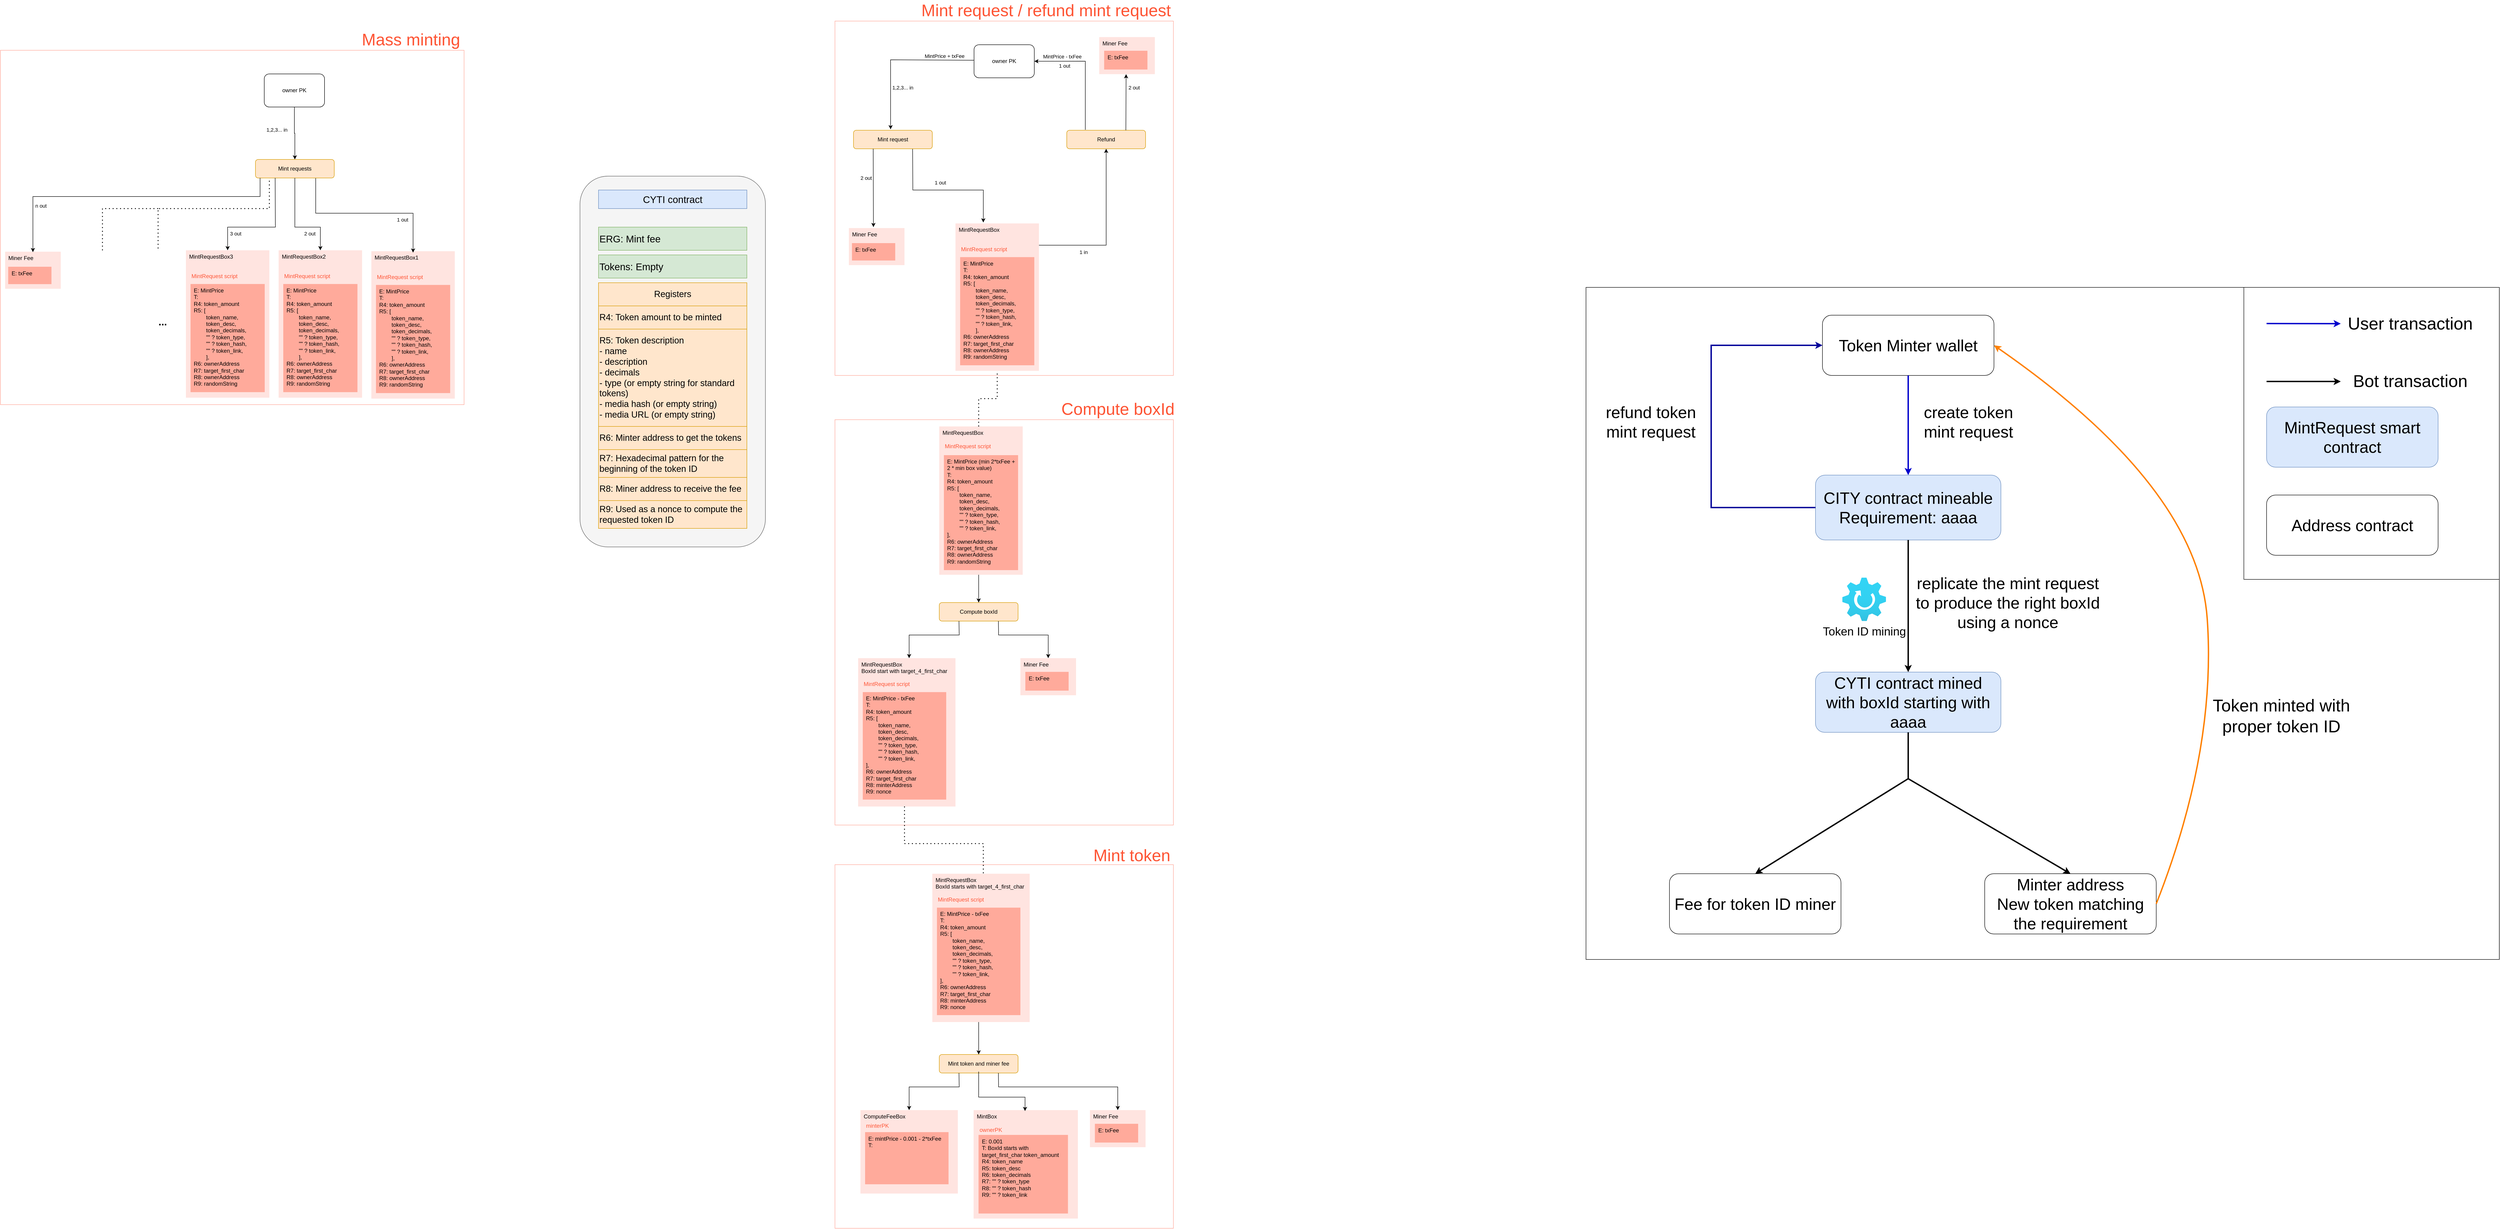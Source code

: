 <mxfile version="19.0.3" type="device"><diagram id="bAOzx-R_uBEpmiB4bTGz" name="Page-1"><mxGraphModel dx="4178" dy="1113" grid="1" gridSize="10" guides="0" tooltips="1" connect="1" arrows="1" fold="1" page="1" pageScale="1" pageWidth="827" pageHeight="1169" math="0" shadow="0"><root><mxCell id="0"/><mxCell id="1" parent="0"/><mxCell id="daXh6QMiUZ_yezt_OTOe-120" value="" style="rounded=0;whiteSpace=wrap;html=1;" parent="1" vertex="1"><mxGeometry x="1510" y="650" width="1970" height="1450" as="geometry"/></mxCell><mxCell id="daXh6QMiUZ_yezt_OTOe-145" value="" style="rounded=0;whiteSpace=wrap;html=1;fontSize=37;" parent="1" vertex="1"><mxGeometry x="2929" y="650" width="551" height="630" as="geometry"/></mxCell><mxCell id="daXh6QMiUZ_yezt_OTOe-3" value="1 out" style="edgeLabel;resizable=0;html=1;align=center;verticalAlign=middle;rotation=0;" parent="1" connectable="0" vertex="1"><mxGeometry x="420" y="539.03" as="geometry"><mxPoint x="-14" as="offset"/></mxGeometry></mxCell><mxCell id="daXh6QMiUZ_yezt_OTOe-4" value="" style="rounded=0;whiteSpace=wrap;html=1;fillColor=default;strokeColor=#ffaa9c;fontFamily=Helvetica;fontSize=12;fontColor=#000000;align=left;labelBackgroundColor=none;connectable=0;container=0;allowArrows=0;" parent="1" vertex="1"><mxGeometry x="-110" y="75.46" width="730" height="764.54" as="geometry"/></mxCell><mxCell id="daXh6QMiUZ_yezt_OTOe-5" value="&lt;font style=&quot;font-size: 36px&quot;&gt;Mint request / refund mint request&lt;br&gt;&lt;/font&gt;" style="text;html=1;align=center;verticalAlign=middle;resizable=0;points=[];autosize=1;strokeColor=none;fillColor=none;fontSize=12;fontFamily=Helvetica;fontColor=#fe5535;rounded=0;labelBackgroundColor=none;connectable=0;allowArrows=0;" parent="1" vertex="1"><mxGeometry x="70" y="37" width="550" height="30" as="geometry"/></mxCell><mxCell id="daXh6QMiUZ_yezt_OTOe-6" value="owner PK" style="rounded=1;whiteSpace=wrap;html=1;" parent="1" vertex="1"><mxGeometry x="190.0" y="126.439" width="130.0" height="71.475" as="geometry"/></mxCell><mxCell id="daXh6QMiUZ_yezt_OTOe-7" value="" style="endArrow=classic;html=1;rounded=0;exitX=0.75;exitY=1;exitDx=0;exitDy=0;" parent="1" source="daXh6QMiUZ_yezt_OTOe-15" edge="1"><mxGeometry width="50" height="50" relative="1" as="geometry"><mxPoint x="10" y="349.03" as="sourcePoint"/><mxPoint x="210.0" y="510" as="targetPoint"/><Array as="points"><mxPoint x="58" y="440"/><mxPoint x="210" y="440"/></Array></mxGeometry></mxCell><mxCell id="daXh6QMiUZ_yezt_OTOe-8" value="" style="group;allowArrows=0;" parent="1" vertex="1" connectable="0"><mxGeometry x="150" y="512" width="180" height="318" as="geometry"/></mxCell><mxCell id="daXh6QMiUZ_yezt_OTOe-9" value="&lt;div&gt;MintRequestBox&lt;/div&gt;" style="rounded=0;whiteSpace=wrap;html=1;fontFamily=Helvetica;fontSize=12;strokeColor=none;fillColor=#ffe4e0;fontColor=#000000;align=left;container=0;labelBackgroundColor=none;allowArrows=0;connectable=0;verticalAlign=top;spacingLeft=5;" parent="daXh6QMiUZ_yezt_OTOe-8" vertex="1"><mxGeometry width="180.0" height="318" as="geometry"/></mxCell><mxCell id="daXh6QMiUZ_yezt_OTOe-10" value="" style="group;rounded=0;fontFamily=Helvetica;fontSize=12;fontColor=#000000;strokeColor=none;fillColor=none;align=left;labelBackgroundColor=none;html=1;allowArrows=0;" parent="daXh6QMiUZ_yezt_OTOe-8" vertex="1" connectable="0"><mxGeometry x="10.0" y="38.16" width="160" height="267.88" as="geometry"/></mxCell><mxCell id="daXh6QMiUZ_yezt_OTOe-11" value="&lt;div style=&quot;font-size: 12px&quot; align=&quot;left&quot;&gt;&lt;font style=&quot;font-size: 12px&quot; color=&quot;#000000&quot;&gt;E: MintPrice&lt;/font&gt;&lt;/div&gt;&lt;div style=&quot;font-size: 12px&quot; align=&quot;left&quot;&gt;&lt;font style=&quot;font-size: 12px&quot; color=&quot;#000000&quot;&gt;T:&amp;nbsp;&lt;br&gt;&lt;/font&gt;&lt;/div&gt;&lt;div style=&quot;font-size: 12px&quot; align=&quot;left&quot;&gt;&lt;font style=&quot;font-size: 12px&quot; color=&quot;#000000&quot;&gt;R4: token_amount&lt;/font&gt;&lt;/div&gt;&lt;div style=&quot;font-size: 12px&quot; align=&quot;left&quot;&gt;&lt;font style=&quot;font-size: 12px&quot; color=&quot;#000000&quot;&gt;R5: [&lt;/font&gt;&lt;/div&gt;&lt;div style=&quot;font-size: 12px&quot; align=&quot;left&quot;&gt;&lt;font style=&quot;font-size: 12px&quot; color=&quot;#000000&quot;&gt;&lt;span style=&quot;white-space: pre;&quot;&gt;&#9;&lt;/span&gt;token_name,&lt;br&gt;&lt;/font&gt;&lt;/div&gt;&lt;div style=&quot;font-size: 12px&quot; align=&quot;left&quot;&gt;&lt;font style=&quot;font-size: 12px&quot; color=&quot;#000000&quot;&gt;&lt;span style=&quot;white-space: pre;&quot;&gt;&#9;&lt;/span&gt;token_desc,&lt;br&gt;&lt;/font&gt;&lt;/div&gt;&lt;div style=&quot;font-size: 12px&quot; align=&quot;left&quot;&gt;&lt;font style=&quot;font-size: 12px&quot; color=&quot;#000000&quot;&gt;&lt;span style=&quot;white-space: pre;&quot;&gt;&#9;&lt;/span&gt;token_decimals,&lt;br&gt;&lt;/font&gt;&lt;/div&gt;&lt;div style=&quot;font-size: 12px&quot; align=&quot;left&quot;&gt;&lt;font style=&quot;font-size: 12px&quot; color=&quot;#000000&quot;&gt;&lt;span style=&quot;white-space: pre;&quot;&gt;&#9;&lt;/span&gt;&quot;&quot; ? token_type,&lt;br&gt;&lt;/font&gt;&lt;/div&gt;&lt;div style=&quot;font-size: 12px&quot; align=&quot;left&quot;&gt;&lt;font style=&quot;font-size: 12px&quot; color=&quot;#000000&quot;&gt;&lt;span style=&quot;white-space: pre;&quot;&gt;&#9;&lt;/span&gt;&quot;&quot; ? token_hash,&lt;br&gt;&lt;/font&gt;&lt;/div&gt;&lt;div style=&quot;font-size: 12px&quot; align=&quot;left&quot;&gt;&lt;font style=&quot;font-size: 12px&quot; color=&quot;#000000&quot;&gt;&lt;span style=&quot;white-space: pre;&quot;&gt;&#9;&lt;/span&gt;&quot;&quot; ? token_link,&lt;/font&gt;&lt;/div&gt;&lt;div style=&quot;font-size: 12px&quot; align=&quot;left&quot;&gt;&lt;span style=&quot;white-space: pre;&quot;&gt;&#9;&lt;/span&gt;],&lt;/div&gt;&lt;div style=&quot;font-size: 12px&quot; align=&quot;left&quot;&gt;R6: ownerAddress&lt;/div&gt;&lt;div style=&quot;font-size: 12px&quot; align=&quot;left&quot;&gt;R7: target_first_char&lt;/div&gt;&lt;div style=&quot;font-size: 12px&quot; align=&quot;left&quot;&gt;R8: ownerAddress&lt;/div&gt;&lt;div style=&quot;font-size: 12px&quot; align=&quot;left&quot;&gt;R9: randomString&lt;/div&gt;" style="rounded=0;whiteSpace=wrap;html=1;fontFamily=Helvetica;fontSize=24;fontColor=#000000;strokeColor=none;fillColor=#ffaa9b;align=left;labelBackgroundColor=none;allowArrows=0;verticalAlign=top;spacingLeft=5;" parent="daXh6QMiUZ_yezt_OTOe-10" vertex="1"><mxGeometry y="34.565" width="160" height="233.315" as="geometry"/></mxCell><mxCell id="daXh6QMiUZ_yezt_OTOe-12" value="MintRequest script" style="text;html=1;align=left;verticalAlign=middle;resizable=0;points=[];autosize=1;strokeColor=none;fillColor=none;fontSize=12;fontFamily=Helvetica;fontColor=#ff5536;rounded=0;labelBackgroundColor=none;allowArrows=0;connectable=0;" parent="daXh6QMiUZ_yezt_OTOe-10" vertex="1"><mxGeometry y="7.353" width="110" height="20" as="geometry"/></mxCell><mxCell id="daXh6QMiUZ_yezt_OTOe-13" value="Refund" style="rounded=1;whiteSpace=wrap;html=1;fillColor=#ffe6cc;strokeColor=#d79b00;" parent="1" vertex="1"><mxGeometry x="390" y="311.03" width="170" height="40" as="geometry"/></mxCell><mxCell id="daXh6QMiUZ_yezt_OTOe-14" value="" style="endArrow=classic;html=1;rounded=0;entryX=1;entryY=0.5;entryDx=0;entryDy=0;" parent="1" target="daXh6QMiUZ_yezt_OTOe-6" edge="1"><mxGeometry width="50" height="50" relative="1" as="geometry"><mxPoint x="430" y="310" as="sourcePoint"/><mxPoint x="415" y="110.03" as="targetPoint"/><Array as="points"><mxPoint x="430" y="162"/></Array></mxGeometry></mxCell><mxCell id="daXh6QMiUZ_yezt_OTOe-15" value="Mint request" style="rounded=1;whiteSpace=wrap;html=1;fillColor=#ffe6cc;strokeColor=#d79b00;" parent="1" vertex="1"><mxGeometry x="-70" y="311.03" width="170" height="40" as="geometry"/></mxCell><mxCell id="daXh6QMiUZ_yezt_OTOe-16" value="" style="endArrow=classic;html=1;rounded=0;entryX=0.5;entryY=1;entryDx=0;entryDy=0;" parent="1" target="daXh6QMiUZ_yezt_OTOe-13" edge="1"><mxGeometry width="50" height="50" relative="1" as="geometry"><mxPoint x="330" y="559" as="sourcePoint"/><mxPoint x="475" y="389.03" as="targetPoint"/><Array as="points"><mxPoint x="475" y="559.03"/></Array></mxGeometry></mxCell><mxCell id="daXh6QMiUZ_yezt_OTOe-17" value="" style="endArrow=classic;html=1;rounded=0;" parent="1" edge="1"><mxGeometry width="50" height="50" relative="1" as="geometry"><mxPoint x="190.0" y="160.03" as="sourcePoint"/><mxPoint x="10.0" y="309.03" as="targetPoint"/><Array as="points"><mxPoint x="10" y="159.03"/></Array></mxGeometry></mxCell><mxCell id="daXh6QMiUZ_yezt_OTOe-18" value="MintPrice + txFee" style="edgeLabel;resizable=0;html=1;align=center;verticalAlign=middle;rotation=0;" parent="1" connectable="0" vertex="1"><mxGeometry x="150.0" y="140.029" as="geometry"><mxPoint x="-24" y="11" as="offset"/></mxGeometry></mxCell><mxCell id="daXh6QMiUZ_yezt_OTOe-19" value="1,2,3... in" style="edgeLabel;resizable=0;html=1;align=center;verticalAlign=middle;rotation=0;" parent="1" connectable="0" vertex="1"><mxGeometry x="50" y="219.03" as="geometry"><mxPoint x="-14" as="offset"/></mxGeometry></mxCell><mxCell id="daXh6QMiUZ_yezt_OTOe-20" value="1 out" style="edgeLabel;resizable=0;html=1;align=center;verticalAlign=middle;rotation=0;" parent="1" connectable="0" vertex="1"><mxGeometry x="80" y="420" as="geometry"><mxPoint x="37" y="4" as="offset"/></mxGeometry></mxCell><mxCell id="daXh6QMiUZ_yezt_OTOe-21" value="1 in" style="edgeLabel;resizable=0;html=1;align=center;verticalAlign=middle;rotation=0;" parent="1" connectable="0" vertex="1"><mxGeometry x="420" y="582.35" as="geometry"><mxPoint x="6" y="-9" as="offset"/></mxGeometry></mxCell><mxCell id="daXh6QMiUZ_yezt_OTOe-22" value="1 out" style="edgeLabel;resizable=0;html=1;align=center;verticalAlign=middle;rotation=0;" parent="1" connectable="0" vertex="1"><mxGeometry x="330" y="537" as="geometry"><mxPoint x="55" y="-365" as="offset"/></mxGeometry></mxCell><mxCell id="daXh6QMiUZ_yezt_OTOe-24" value="" style="group;allowArrows=0;" parent="1" vertex="1" connectable="0"><mxGeometry x="460" y="110" width="120" height="80" as="geometry"/></mxCell><mxCell id="daXh6QMiUZ_yezt_OTOe-25" value="&lt;div&gt;Miner Fee&lt;/div&gt;" style="rounded=0;whiteSpace=wrap;html=1;fontFamily=Helvetica;fontSize=12;strokeColor=none;fillColor=#ffe4e0;fontColor=#000000;align=left;container=0;labelBackgroundColor=none;allowArrows=0;connectable=0;verticalAlign=top;spacingLeft=5;" parent="daXh6QMiUZ_yezt_OTOe-24" vertex="1"><mxGeometry width="120" height="80" as="geometry"/></mxCell><mxCell id="daXh6QMiUZ_yezt_OTOe-26" value="" style="group;rounded=0;fontFamily=Helvetica;fontSize=12;fontColor=#000000;strokeColor=none;fillColor=none;align=left;labelBackgroundColor=none;html=1;allowArrows=0;" parent="daXh6QMiUZ_yezt_OTOe-24" vertex="1" connectable="0"><mxGeometry x="10.67" y="16" width="106.67" height="54" as="geometry"/></mxCell><mxCell id="daXh6QMiUZ_yezt_OTOe-27" value="&lt;div style=&quot;font-size: 12px&quot; align=&quot;left&quot;&gt;&lt;font style=&quot;font-size: 12px&quot; color=&quot;#000000&quot;&gt;E: txFee&lt;/font&gt;&lt;/div&gt;&lt;div style=&quot;font-size: 12px&quot; align=&quot;left&quot;&gt;&lt;br&gt;&lt;/div&gt;" style="rounded=0;whiteSpace=wrap;html=1;fontFamily=Helvetica;fontSize=24;fontColor=#000000;strokeColor=none;fillColor=#ffaa9b;align=left;labelBackgroundColor=none;allowArrows=0;verticalAlign=top;spacingLeft=5;" parent="daXh6QMiUZ_yezt_OTOe-26" vertex="1"><mxGeometry y="13.5" width="93.336" height="40.5" as="geometry"/></mxCell><mxCell id="daXh6QMiUZ_yezt_OTOe-28" value="" style="endArrow=classic;html=1;rounded=0;exitX=0.75;exitY=0;exitDx=0;exitDy=0;" parent="1" source="daXh6QMiUZ_yezt_OTOe-13" edge="1"><mxGeometry width="50" height="50" relative="1" as="geometry"><mxPoint x="730" y="570" as="sourcePoint"/><mxPoint x="518" y="190" as="targetPoint"/></mxGeometry></mxCell><mxCell id="daXh6QMiUZ_yezt_OTOe-29" value="2 out" style="edgeLabel;resizable=0;html=1;align=center;verticalAlign=middle;rotation=0;" parent="1" connectable="0" vertex="1"><mxGeometry x="480" y="583.32" as="geometry"><mxPoint x="55" y="-365" as="offset"/></mxGeometry></mxCell><mxCell id="daXh6QMiUZ_yezt_OTOe-30" value="" style="group;allowArrows=0;" parent="1" vertex="1" connectable="0"><mxGeometry x="-80" y="522" width="120" height="80" as="geometry"/></mxCell><mxCell id="daXh6QMiUZ_yezt_OTOe-31" value="&lt;div&gt;Miner Fee&lt;/div&gt;" style="rounded=0;whiteSpace=wrap;html=1;fontFamily=Helvetica;fontSize=12;strokeColor=none;fillColor=#ffe4e0;fontColor=#000000;align=left;container=0;labelBackgroundColor=none;allowArrows=0;connectable=0;verticalAlign=top;spacingLeft=5;" parent="daXh6QMiUZ_yezt_OTOe-30" vertex="1"><mxGeometry width="120" height="80" as="geometry"/></mxCell><mxCell id="daXh6QMiUZ_yezt_OTOe-32" value="" style="group;rounded=0;fontFamily=Helvetica;fontSize=12;fontColor=#000000;strokeColor=none;fillColor=none;align=left;labelBackgroundColor=none;html=1;allowArrows=0;" parent="daXh6QMiUZ_yezt_OTOe-30" vertex="1" connectable="0"><mxGeometry x="6.67" y="20" width="106.67" height="50" as="geometry"/></mxCell><mxCell id="daXh6QMiUZ_yezt_OTOe-33" value="&lt;div style=&quot;font-size: 12px&quot; align=&quot;left&quot;&gt;&lt;font style=&quot;font-size: 12px&quot; color=&quot;#000000&quot;&gt;E: txFee&lt;/font&gt;&lt;/div&gt;&lt;div style=&quot;font-size: 12px&quot; align=&quot;left&quot;&gt;&lt;br&gt;&lt;/div&gt;" style="rounded=0;whiteSpace=wrap;html=1;fontFamily=Helvetica;fontSize=24;fontColor=#000000;strokeColor=none;fillColor=#ffaa9b;align=left;labelBackgroundColor=none;allowArrows=0;verticalAlign=top;spacingLeft=5;" parent="daXh6QMiUZ_yezt_OTOe-32" vertex="1"><mxGeometry y="12.5" width="93.336" height="37.5" as="geometry"/></mxCell><mxCell id="daXh6QMiUZ_yezt_OTOe-34" value="" style="endArrow=classic;html=1;rounded=0;exitX=0.25;exitY=1;exitDx=0;exitDy=0;" parent="1" source="daXh6QMiUZ_yezt_OTOe-15" edge="1"><mxGeometry width="50" height="50" relative="1" as="geometry"><mxPoint x="730" y="570" as="sourcePoint"/><mxPoint x="-27" y="520" as="targetPoint"/></mxGeometry></mxCell><mxCell id="daXh6QMiUZ_yezt_OTOe-35" value="MintPrice - txFee" style="edgeLabel;resizable=0;html=1;align=center;verticalAlign=middle;rotation=0;" parent="1" connectable="0" vertex="1"><mxGeometry x="410.0" y="156.999" as="geometry"><mxPoint x="-30" y="-5" as="offset"/></mxGeometry></mxCell><mxCell id="daXh6QMiUZ_yezt_OTOe-36" value="2 out" style="edgeLabel;resizable=0;html=1;align=center;verticalAlign=middle;rotation=0;" parent="1" connectable="0" vertex="1"><mxGeometry x="-80" y="410" as="geometry"><mxPoint x="37" y="4" as="offset"/></mxGeometry></mxCell><mxCell id="daXh6QMiUZ_yezt_OTOe-42" value="1 out" style="edgeLabel;resizable=0;html=1;align=center;verticalAlign=middle;rotation=0;" parent="1" connectable="0" vertex="1"><mxGeometry x="420" y="1399.03" as="geometry"><mxPoint x="-14" as="offset"/></mxGeometry></mxCell><mxCell id="daXh6QMiUZ_yezt_OTOe-43" value="" style="rounded=0;whiteSpace=wrap;html=1;fillColor=default;strokeColor=#ffaa9c;fontFamily=Helvetica;fontSize=12;fontColor=#000000;align=left;labelBackgroundColor=none;connectable=0;container=0;allowArrows=0;" parent="1" vertex="1"><mxGeometry x="-110" y="935.46" width="730" height="874.54" as="geometry"/></mxCell><mxCell id="daXh6QMiUZ_yezt_OTOe-44" value="&lt;font style=&quot;font-size: 36px&quot;&gt;Compute boxId&lt;br&gt;&lt;/font&gt;" style="text;html=1;align=center;verticalAlign=middle;resizable=0;points=[];autosize=1;strokeColor=none;fillColor=none;fontSize=12;fontFamily=Helvetica;fontColor=#fe5535;rounded=0;labelBackgroundColor=none;connectable=0;allowArrows=0;" parent="1" vertex="1"><mxGeometry x="370" y="897" width="260" height="30" as="geometry"/></mxCell><mxCell id="daXh6QMiUZ_yezt_OTOe-47" value="" style="group;allowArrows=0;" parent="1" vertex="1" connectable="0"><mxGeometry x="115" y="950" width="180" height="320" as="geometry"/></mxCell><mxCell id="daXh6QMiUZ_yezt_OTOe-48" value="&lt;div&gt;MintRequestBox&lt;/div&gt;" style="rounded=0;whiteSpace=wrap;html=1;fontFamily=Helvetica;fontSize=12;strokeColor=none;fillColor=#ffe4e0;fontColor=#000000;align=left;container=0;labelBackgroundColor=none;allowArrows=0;connectable=0;verticalAlign=top;spacingLeft=5;" parent="daXh6QMiUZ_yezt_OTOe-47" vertex="1"><mxGeometry width="180.0" height="320.0" as="geometry"/></mxCell><mxCell id="daXh6QMiUZ_yezt_OTOe-49" value="" style="group;rounded=0;fontFamily=Helvetica;fontSize=12;fontColor=#000000;strokeColor=none;fillColor=none;align=left;labelBackgroundColor=none;html=1;allowArrows=0;" parent="daXh6QMiUZ_yezt_OTOe-47" vertex="1" connectable="0"><mxGeometry x="10" y="25.22" width="160" height="284.78" as="geometry"/></mxCell><mxCell id="daXh6QMiUZ_yezt_OTOe-50" value="&lt;div style=&quot;font-size: 12px&quot; align=&quot;left&quot;&gt;&lt;font style=&quot;font-size: 12px&quot; color=&quot;#000000&quot;&gt;E: MintPrice (min 2*txFee + 2 * min box value)&lt;/font&gt;&lt;/div&gt;&lt;div style=&quot;font-size: 12px&quot; align=&quot;left&quot;&gt;&lt;font style=&quot;font-size: 12px&quot; color=&quot;#000000&quot;&gt;T:&amp;nbsp;&lt;br&gt;&lt;/font&gt;&lt;/div&gt;&lt;div style=&quot;font-size: 12px&quot; align=&quot;left&quot;&gt;&lt;font style=&quot;font-size: 12px&quot; color=&quot;#000000&quot;&gt;R4: token_amount&lt;/font&gt;&lt;/div&gt;&lt;div style=&quot;font-size: 12px&quot; align=&quot;left&quot;&gt;&lt;font style=&quot;font-size: 12px&quot; color=&quot;#000000&quot;&gt;R5: [&lt;/font&gt;&lt;/div&gt;&lt;div style=&quot;font-size: 12px&quot; align=&quot;left&quot;&gt;&lt;font style=&quot;font-size: 12px&quot; color=&quot;#000000&quot;&gt;&lt;span style=&quot;white-space: pre;&quot;&gt;&#9;&lt;/span&gt;token_name,&lt;br&gt;&lt;/font&gt;&lt;/div&gt;&lt;div style=&quot;font-size: 12px&quot; align=&quot;left&quot;&gt;&lt;font style=&quot;font-size: 12px&quot; color=&quot;#000000&quot;&gt;&lt;span style=&quot;white-space: pre;&quot;&gt;&#9;&lt;/span&gt;token_desc,&lt;br&gt;&lt;/font&gt;&lt;/div&gt;&lt;div style=&quot;font-size: 12px&quot; align=&quot;left&quot;&gt;&lt;font style=&quot;font-size: 12px&quot; color=&quot;#000000&quot;&gt;&lt;span style=&quot;white-space: pre;&quot;&gt;&#9;&lt;/span&gt;token_decimals,&lt;br&gt;&lt;/font&gt;&lt;/div&gt;&lt;div style=&quot;font-size: 12px&quot; align=&quot;left&quot;&gt;&lt;font style=&quot;font-size: 12px&quot; color=&quot;#000000&quot;&gt;&lt;span style=&quot;white-space: pre;&quot;&gt;&#9;&lt;/span&gt;&quot;&quot; ? token_type,&lt;br&gt;&lt;/font&gt;&lt;/div&gt;&lt;div style=&quot;font-size: 12px&quot; align=&quot;left&quot;&gt;&lt;font style=&quot;font-size: 12px&quot; color=&quot;#000000&quot;&gt;&lt;span style=&quot;white-space: pre;&quot;&gt;&#9;&lt;/span&gt;&quot;&quot; ? token_hash,&lt;br&gt;&lt;/font&gt;&lt;/div&gt;&lt;div style=&quot;font-size: 12px&quot; align=&quot;left&quot;&gt;&lt;font style=&quot;font-size: 12px&quot; color=&quot;#000000&quot;&gt;&lt;span style=&quot;white-space: pre;&quot;&gt;&#9;&lt;/span&gt;&quot;&quot; ? token_link,&lt;/font&gt;&lt;/div&gt;&lt;div style=&quot;font-size: 12px&quot; align=&quot;left&quot;&gt;],&lt;/div&gt;&lt;div style=&quot;font-size: 12px&quot; align=&quot;left&quot;&gt;R6: ownerAddress&lt;/div&gt;&lt;div style=&quot;font-size: 12px&quot; align=&quot;left&quot;&gt;R7: target_first_char&lt;/div&gt;&lt;div style=&quot;font-size: 12px&quot; align=&quot;left&quot;&gt;R8: ownerAddress&lt;/div&gt;&lt;div style=&quot;font-size: 12px&quot; align=&quot;left&quot;&gt;R9: randomString&lt;/div&gt;" style="rounded=0;whiteSpace=wrap;html=1;fontFamily=Helvetica;fontSize=24;fontColor=#000000;strokeColor=none;fillColor=#ffaa9b;align=left;labelBackgroundColor=none;allowArrows=0;verticalAlign=top;spacingLeft=5;" parent="daXh6QMiUZ_yezt_OTOe-49" vertex="1"><mxGeometry y="36.746" width="160" height="248.034" as="geometry"/></mxCell><mxCell id="daXh6QMiUZ_yezt_OTOe-51" value="MintRequest script" style="text;html=1;align=left;verticalAlign=middle;resizable=0;points=[];autosize=1;strokeColor=none;fillColor=none;fontSize=12;fontFamily=Helvetica;fontColor=#ff5536;rounded=0;labelBackgroundColor=none;allowArrows=0;connectable=0;" parent="daXh6QMiUZ_yezt_OTOe-49" vertex="1"><mxGeometry y="7.817" width="110" height="20" as="geometry"/></mxCell><mxCell id="daXh6QMiUZ_yezt_OTOe-54" value="Compute boxId" style="rounded=1;whiteSpace=wrap;html=1;fillColor=#ffe6cc;strokeColor=#d79b00;" parent="1" vertex="1"><mxGeometry x="115" y="1330" width="170" height="40" as="geometry"/></mxCell><mxCell id="daXh6QMiUZ_yezt_OTOe-62" value="" style="group;allowArrows=0;" parent="1" vertex="1" connectable="0"><mxGeometry x="290" y="1450" width="120" height="80" as="geometry"/></mxCell><mxCell id="daXh6QMiUZ_yezt_OTOe-63" value="&lt;div&gt;Miner Fee&lt;/div&gt;" style="rounded=0;whiteSpace=wrap;html=1;fontFamily=Helvetica;fontSize=12;strokeColor=none;fillColor=#ffe4e0;fontColor=#000000;align=left;container=0;labelBackgroundColor=none;allowArrows=0;connectable=0;verticalAlign=top;spacingLeft=5;" parent="daXh6QMiUZ_yezt_OTOe-62" vertex="1"><mxGeometry width="120" height="80" as="geometry"/></mxCell><mxCell id="daXh6QMiUZ_yezt_OTOe-64" value="" style="group;rounded=0;fontFamily=Helvetica;fontSize=12;fontColor=#000000;strokeColor=none;fillColor=none;align=left;labelBackgroundColor=none;html=1;allowArrows=0;" parent="daXh6QMiUZ_yezt_OTOe-62" vertex="1" connectable="0"><mxGeometry x="10.67" y="16" width="106.67" height="54" as="geometry"/></mxCell><mxCell id="daXh6QMiUZ_yezt_OTOe-65" value="&lt;div style=&quot;font-size: 12px&quot; align=&quot;left&quot;&gt;&lt;font style=&quot;font-size: 12px&quot; color=&quot;#000000&quot;&gt;E: txFee&lt;/font&gt;&lt;/div&gt;&lt;div style=&quot;font-size: 12px&quot; align=&quot;left&quot;&gt;&lt;br&gt;&lt;/div&gt;" style="rounded=0;whiteSpace=wrap;html=1;fontFamily=Helvetica;fontSize=24;fontColor=#000000;strokeColor=none;fillColor=#ffaa9b;align=left;labelBackgroundColor=none;allowArrows=0;verticalAlign=top;spacingLeft=5;" parent="daXh6QMiUZ_yezt_OTOe-64" vertex="1"><mxGeometry y="13.5" width="93.336" height="40.5" as="geometry"/></mxCell><mxCell id="daXh6QMiUZ_yezt_OTOe-75" value="" style="group;allowArrows=0;" parent="1" vertex="1" connectable="0"><mxGeometry x="-60" y="1450" width="210" height="320" as="geometry"/></mxCell><mxCell id="daXh6QMiUZ_yezt_OTOe-76" value="&lt;div&gt;MintRequestBox&lt;/div&gt;&lt;div&gt;BoxId start with target_4_first_char&lt;/div&gt;" style="rounded=0;whiteSpace=wrap;html=1;fontFamily=Helvetica;fontSize=12;strokeColor=none;fillColor=#ffe4e0;fontColor=#000000;align=left;container=0;labelBackgroundColor=none;allowArrows=0;connectable=0;verticalAlign=top;spacingLeft=5;" parent="daXh6QMiUZ_yezt_OTOe-75" vertex="1"><mxGeometry width="210" height="320" as="geometry"/></mxCell><mxCell id="daXh6QMiUZ_yezt_OTOe-77" value="" style="group;rounded=0;fontFamily=Helvetica;fontSize=12;fontColor=#000000;strokeColor=none;fillColor=none;align=left;labelBackgroundColor=none;html=1;allowArrows=0;" parent="daXh6QMiUZ_yezt_OTOe-75" vertex="1" connectable="0"><mxGeometry x="10" y="38.4" width="180" height="269.567" as="geometry"/></mxCell><mxCell id="daXh6QMiUZ_yezt_OTOe-78" value="&lt;div style=&quot;font-size: 12px&quot; align=&quot;left&quot;&gt;&lt;font style=&quot;font-size: 12px&quot; color=&quot;#000000&quot;&gt;E: MintPrice - txFee&lt;/font&gt;&lt;/div&gt;&lt;div style=&quot;font-size: 12px&quot; align=&quot;left&quot;&gt;&lt;font style=&quot;font-size: 12px&quot; color=&quot;#000000&quot;&gt;T:&amp;nbsp;&lt;br&gt;&lt;/font&gt;&lt;/div&gt;&lt;div style=&quot;font-size: 12px&quot; align=&quot;left&quot;&gt;&lt;font style=&quot;font-size: 12px&quot; color=&quot;#000000&quot;&gt;R4: token_amount&lt;/font&gt;&lt;/div&gt;&lt;div style=&quot;font-size: 12px&quot; align=&quot;left&quot;&gt;&lt;font style=&quot;font-size: 12px&quot; color=&quot;#000000&quot;&gt;R5: [&lt;/font&gt;&lt;/div&gt;&lt;div style=&quot;font-size: 12px&quot; align=&quot;left&quot;&gt;&lt;font style=&quot;font-size: 12px&quot; color=&quot;#000000&quot;&gt;&lt;span style=&quot;white-space: pre;&quot;&gt;&#9;&lt;/span&gt;token_name,&lt;br&gt;&lt;/font&gt;&lt;/div&gt;&lt;div style=&quot;font-size: 12px&quot; align=&quot;left&quot;&gt;&lt;font style=&quot;font-size: 12px&quot; color=&quot;#000000&quot;&gt;&lt;span style=&quot;white-space: pre;&quot;&gt;&#9;&lt;/span&gt;token_desc,&lt;br&gt;&lt;/font&gt;&lt;/div&gt;&lt;div style=&quot;font-size: 12px&quot; align=&quot;left&quot;&gt;&lt;font style=&quot;font-size: 12px&quot; color=&quot;#000000&quot;&gt;&lt;span style=&quot;white-space: pre;&quot;&gt;&#9;&lt;/span&gt;token_decimals,&lt;br&gt;&lt;/font&gt;&lt;/div&gt;&lt;div style=&quot;font-size: 12px&quot; align=&quot;left&quot;&gt;&lt;font style=&quot;font-size: 12px&quot; color=&quot;#000000&quot;&gt;&lt;span style=&quot;white-space: pre;&quot;&gt;&#9;&lt;/span&gt;&quot;&quot; ? token_type,&lt;br&gt;&lt;/font&gt;&lt;/div&gt;&lt;div style=&quot;font-size: 12px&quot; align=&quot;left&quot;&gt;&lt;font style=&quot;font-size: 12px&quot; color=&quot;#000000&quot;&gt;&lt;span style=&quot;white-space: pre;&quot;&gt;&#9;&lt;/span&gt;&quot;&quot; ? token_hash,&lt;br&gt;&lt;/font&gt;&lt;/div&gt;&lt;div style=&quot;font-size: 12px&quot; align=&quot;left&quot;&gt;&lt;font style=&quot;font-size: 12px&quot; color=&quot;#000000&quot;&gt;&lt;span style=&quot;white-space: pre;&quot;&gt;&#9;&lt;/span&gt;&quot;&quot; ? token_link,&lt;/font&gt;&lt;/div&gt;&lt;div style=&quot;font-size: 12px&quot; align=&quot;left&quot;&gt;],&lt;/div&gt;&lt;div style=&quot;font-size: 12px&quot; align=&quot;left&quot;&gt;R6: ownerAddress&lt;/div&gt;&lt;div style=&quot;font-size: 12px&quot; align=&quot;left&quot;&gt;R7: target_first_char&lt;/div&gt;&lt;div style=&quot;font-size: 12px&quot; align=&quot;left&quot;&gt;R8: minterAddress&lt;/div&gt;&lt;div style=&quot;font-size: 12px&quot; align=&quot;left&quot;&gt;R9: nonce&lt;/div&gt;" style="rounded=0;whiteSpace=wrap;html=1;fontFamily=Helvetica;fontSize=24;fontColor=#000000;strokeColor=none;fillColor=#ffaa9b;align=left;labelBackgroundColor=none;allowArrows=0;verticalAlign=top;spacingLeft=5;" parent="daXh6QMiUZ_yezt_OTOe-77" vertex="1"><mxGeometry y="34.778" width="180" height="231.889" as="geometry"/></mxCell><mxCell id="daXh6QMiUZ_yezt_OTOe-79" value="MintRequest script" style="text;html=1;align=left;verticalAlign=middle;resizable=0;points=[];autosize=1;strokeColor=none;fillColor=none;fontSize=12;fontFamily=Helvetica;fontColor=#ff5536;rounded=0;labelBackgroundColor=none;allowArrows=0;connectable=0;" parent="daXh6QMiUZ_yezt_OTOe-77" vertex="1"><mxGeometry y="7.399" width="110" height="20" as="geometry"/></mxCell><mxCell id="daXh6QMiUZ_yezt_OTOe-80" value="" style="endArrow=classic;html=1;rounded=0;entryX=0.5;entryY=0;entryDx=0;entryDy=0;" parent="1" target="daXh6QMiUZ_yezt_OTOe-54" edge="1"><mxGeometry width="50" height="50" relative="1" as="geometry"><mxPoint x="200" y="1270" as="sourcePoint"/><mxPoint x="440" y="1270" as="targetPoint"/></mxGeometry></mxCell><mxCell id="daXh6QMiUZ_yezt_OTOe-81" value="" style="endArrow=classic;html=1;rounded=0;exitX=0.25;exitY=1;exitDx=0;exitDy=0;" parent="1" source="daXh6QMiUZ_yezt_OTOe-54" edge="1"><mxGeometry width="50" height="50" relative="1" as="geometry"><mxPoint x="390" y="1320" as="sourcePoint"/><mxPoint x="50" y="1450" as="targetPoint"/><Array as="points"><mxPoint x="158" y="1400"/><mxPoint x="50" y="1400"/></Array></mxGeometry></mxCell><mxCell id="daXh6QMiUZ_yezt_OTOe-82" value="" style="endArrow=classic;html=1;rounded=0;exitX=0.75;exitY=1;exitDx=0;exitDy=0;" parent="1" source="daXh6QMiUZ_yezt_OTOe-54" edge="1"><mxGeometry width="50" height="50" relative="1" as="geometry"><mxPoint x="390" y="1320" as="sourcePoint"/><mxPoint x="350" y="1450" as="targetPoint"/><Array as="points"><mxPoint x="243" y="1400"/><mxPoint x="350" y="1400"/></Array></mxGeometry></mxCell><mxCell id="daXh6QMiUZ_yezt_OTOe-83" value="1 out" style="edgeLabel;resizable=0;html=1;align=center;verticalAlign=middle;rotation=0;" parent="1" connectable="0" vertex="1"><mxGeometry x="420" y="2374.03" as="geometry"><mxPoint x="-14" as="offset"/></mxGeometry></mxCell><mxCell id="daXh6QMiUZ_yezt_OTOe-84" value="" style="rounded=0;whiteSpace=wrap;html=1;fillColor=default;strokeColor=#ffaa9c;fontFamily=Helvetica;fontSize=12;fontColor=#000000;align=left;labelBackgroundColor=none;connectable=0;container=0;allowArrows=0;" parent="1" vertex="1"><mxGeometry x="-110" y="1895.46" width="730" height="784.54" as="geometry"/></mxCell><mxCell id="daXh6QMiUZ_yezt_OTOe-85" value="&lt;font style=&quot;font-size: 36px&quot;&gt;Mint token&lt;br&gt;&lt;/font&gt;" style="text;html=1;align=center;verticalAlign=middle;resizable=0;points=[];autosize=1;strokeColor=none;fillColor=none;fontSize=12;fontFamily=Helvetica;fontColor=#fe5535;rounded=0;labelBackgroundColor=none;connectable=0;allowArrows=0;" parent="1" vertex="1"><mxGeometry x="440" y="1860" width="180" height="30" as="geometry"/></mxCell><mxCell id="daXh6QMiUZ_yezt_OTOe-91" value="Mint token and miner fee" style="rounded=1;whiteSpace=wrap;html=1;fillColor=#ffe6cc;strokeColor=#d79b00;" parent="1" vertex="1"><mxGeometry x="115" y="2305" width="170" height="40" as="geometry"/></mxCell><mxCell id="daXh6QMiUZ_yezt_OTOe-92" value="" style="group;allowArrows=0;" parent="1" vertex="1" connectable="0"><mxGeometry x="440" y="2425" width="120" height="80" as="geometry"/></mxCell><mxCell id="daXh6QMiUZ_yezt_OTOe-93" value="&lt;div&gt;Miner Fee&lt;/div&gt;" style="rounded=0;whiteSpace=wrap;html=1;fontFamily=Helvetica;fontSize=12;strokeColor=none;fillColor=#ffe4e0;fontColor=#000000;align=left;container=0;labelBackgroundColor=none;allowArrows=0;connectable=0;verticalAlign=top;spacingLeft=5;" parent="daXh6QMiUZ_yezt_OTOe-92" vertex="1"><mxGeometry width="120" height="80" as="geometry"/></mxCell><mxCell id="daXh6QMiUZ_yezt_OTOe-94" value="" style="group;rounded=0;fontFamily=Helvetica;fontSize=12;fontColor=#000000;strokeColor=none;fillColor=none;align=left;labelBackgroundColor=none;html=1;allowArrows=0;" parent="daXh6QMiUZ_yezt_OTOe-92" vertex="1" connectable="0"><mxGeometry x="10.67" y="16" width="106.67" height="54" as="geometry"/></mxCell><mxCell id="daXh6QMiUZ_yezt_OTOe-95" value="&lt;div style=&quot;font-size: 12px&quot; align=&quot;left&quot;&gt;&lt;font style=&quot;font-size: 12px&quot; color=&quot;#000000&quot;&gt;E: txFee&lt;/font&gt;&lt;/div&gt;&lt;div style=&quot;font-size: 12px&quot; align=&quot;left&quot;&gt;&lt;br&gt;&lt;/div&gt;" style="rounded=0;whiteSpace=wrap;html=1;fontFamily=Helvetica;fontSize=24;fontColor=#000000;strokeColor=none;fillColor=#ffaa9b;align=left;labelBackgroundColor=none;allowArrows=0;verticalAlign=top;spacingLeft=5;" parent="daXh6QMiUZ_yezt_OTOe-94" vertex="1"><mxGeometry y="13.5" width="93.336" height="40.5" as="geometry"/></mxCell><mxCell id="daXh6QMiUZ_yezt_OTOe-101" value="" style="endArrow=classic;html=1;rounded=0;entryX=0.5;entryY=0;entryDx=0;entryDy=0;" parent="1" target="daXh6QMiUZ_yezt_OTOe-91" edge="1"><mxGeometry width="50" height="50" relative="1" as="geometry"><mxPoint x="200" y="2235" as="sourcePoint"/><mxPoint x="440" y="2245" as="targetPoint"/></mxGeometry></mxCell><mxCell id="daXh6QMiUZ_yezt_OTOe-102" value="" style="endArrow=classic;html=1;rounded=0;exitX=0.25;exitY=1;exitDx=0;exitDy=0;" parent="1" source="daXh6QMiUZ_yezt_OTOe-91" edge="1"><mxGeometry width="50" height="50" relative="1" as="geometry"><mxPoint x="390" y="2295" as="sourcePoint"/><mxPoint x="50" y="2425" as="targetPoint"/><Array as="points"><mxPoint x="158" y="2375"/><mxPoint x="50" y="2375"/></Array></mxGeometry></mxCell><mxCell id="daXh6QMiUZ_yezt_OTOe-103" value="" style="endArrow=classic;html=1;rounded=0;exitX=0.75;exitY=1;exitDx=0;exitDy=0;" parent="1" source="daXh6QMiUZ_yezt_OTOe-91" edge="1"><mxGeometry width="50" height="50" relative="1" as="geometry"><mxPoint x="390" y="2295" as="sourcePoint"/><mxPoint x="500" y="2425" as="targetPoint"/><Array as="points"><mxPoint x="243" y="2375"/><mxPoint x="500" y="2375"/></Array></mxGeometry></mxCell><mxCell id="daXh6QMiUZ_yezt_OTOe-104" value="" style="group;allowArrows=0;" parent="1" vertex="1" connectable="0"><mxGeometry x="100" y="1915" width="210" height="320" as="geometry"/></mxCell><mxCell id="daXh6QMiUZ_yezt_OTOe-105" value="&lt;div&gt;MintRequestBox&lt;/div&gt;&lt;div&gt;BoxId starts with target_4_first_char&lt;/div&gt;" style="rounded=0;whiteSpace=wrap;html=1;fontFamily=Helvetica;fontSize=12;strokeColor=none;fillColor=#ffe4e0;fontColor=#000000;align=left;container=0;labelBackgroundColor=none;allowArrows=0;connectable=0;verticalAlign=top;spacingLeft=5;" parent="daXh6QMiUZ_yezt_OTOe-104" vertex="1"><mxGeometry width="210" height="320" as="geometry"/></mxCell><mxCell id="daXh6QMiUZ_yezt_OTOe-106" value="" style="group;rounded=0;fontFamily=Helvetica;fontSize=12;fontColor=#000000;strokeColor=none;fillColor=none;align=left;labelBackgroundColor=none;html=1;allowArrows=0;" parent="daXh6QMiUZ_yezt_OTOe-104" vertex="1" connectable="0"><mxGeometry x="10" y="38.4" width="180" height="269.567" as="geometry"/></mxCell><mxCell id="daXh6QMiUZ_yezt_OTOe-107" value="&lt;div style=&quot;font-size: 12px&quot; align=&quot;left&quot;&gt;&lt;font style=&quot;font-size: 12px&quot; color=&quot;#000000&quot;&gt;E: MintPrice - txFee&lt;/font&gt;&lt;/div&gt;&lt;div style=&quot;font-size: 12px&quot; align=&quot;left&quot;&gt;&lt;font style=&quot;font-size: 12px&quot; color=&quot;#000000&quot;&gt;T:&amp;nbsp;&lt;br&gt;&lt;/font&gt;&lt;/div&gt;&lt;div style=&quot;font-size: 12px&quot; align=&quot;left&quot;&gt;&lt;font style=&quot;font-size: 12px&quot; color=&quot;#000000&quot;&gt;R4: token_amount&lt;/font&gt;&lt;/div&gt;&lt;div style=&quot;font-size: 12px&quot; align=&quot;left&quot;&gt;&lt;font style=&quot;font-size: 12px&quot; color=&quot;#000000&quot;&gt;R5: [&lt;/font&gt;&lt;/div&gt;&lt;div style=&quot;font-size: 12px&quot; align=&quot;left&quot;&gt;&lt;font style=&quot;font-size: 12px&quot; color=&quot;#000000&quot;&gt;&lt;span style=&quot;white-space: pre;&quot;&gt;&#9;&lt;/span&gt;token_name,&lt;br&gt;&lt;/font&gt;&lt;/div&gt;&lt;div style=&quot;font-size: 12px&quot; align=&quot;left&quot;&gt;&lt;font style=&quot;font-size: 12px&quot; color=&quot;#000000&quot;&gt;&lt;span style=&quot;white-space: pre;&quot;&gt;&#9;&lt;/span&gt;token_desc,&lt;br&gt;&lt;/font&gt;&lt;/div&gt;&lt;div style=&quot;font-size: 12px&quot; align=&quot;left&quot;&gt;&lt;font style=&quot;font-size: 12px&quot; color=&quot;#000000&quot;&gt;&lt;span style=&quot;white-space: pre;&quot;&gt;&#9;&lt;/span&gt;token_decimals,&lt;br&gt;&lt;/font&gt;&lt;/div&gt;&lt;div style=&quot;font-size: 12px&quot; align=&quot;left&quot;&gt;&lt;font style=&quot;font-size: 12px&quot; color=&quot;#000000&quot;&gt;&lt;span style=&quot;white-space: pre;&quot;&gt;&#9;&lt;/span&gt;&quot;&quot; ? token_type,&lt;br&gt;&lt;/font&gt;&lt;/div&gt;&lt;div style=&quot;font-size: 12px&quot; align=&quot;left&quot;&gt;&lt;font style=&quot;font-size: 12px&quot; color=&quot;#000000&quot;&gt;&lt;span style=&quot;white-space: pre;&quot;&gt;&#9;&lt;/span&gt;&quot;&quot; ? token_hash,&lt;br&gt;&lt;/font&gt;&lt;/div&gt;&lt;div style=&quot;font-size: 12px&quot; align=&quot;left&quot;&gt;&lt;font style=&quot;font-size: 12px&quot; color=&quot;#000000&quot;&gt;&lt;span style=&quot;white-space: pre;&quot;&gt;&#9;&lt;/span&gt;&quot;&quot; ? token_link,&lt;/font&gt;&lt;/div&gt;&lt;div style=&quot;font-size: 12px&quot; align=&quot;left&quot;&gt;],&lt;/div&gt;&lt;div style=&quot;font-size: 12px&quot; align=&quot;left&quot;&gt;R6: ownerAddress&lt;/div&gt;&lt;div style=&quot;font-size: 12px&quot; align=&quot;left&quot;&gt;R7: target_first_char&lt;/div&gt;&lt;div style=&quot;font-size: 12px&quot; align=&quot;left&quot;&gt;R8: minterAddress&lt;/div&gt;&lt;div style=&quot;font-size: 12px&quot; align=&quot;left&quot;&gt;R9: nonce&lt;/div&gt;" style="rounded=0;whiteSpace=wrap;html=1;fontFamily=Helvetica;fontSize=24;fontColor=#000000;strokeColor=none;fillColor=#ffaa9b;align=left;labelBackgroundColor=none;allowArrows=0;verticalAlign=top;spacingLeft=5;" parent="daXh6QMiUZ_yezt_OTOe-106" vertex="1"><mxGeometry y="34.778" width="180" height="231.889" as="geometry"/></mxCell><mxCell id="daXh6QMiUZ_yezt_OTOe-108" value="MintRequest script" style="text;html=1;align=left;verticalAlign=middle;resizable=0;points=[];autosize=1;strokeColor=none;fillColor=none;fontSize=12;fontFamily=Helvetica;fontColor=#ff5536;rounded=0;labelBackgroundColor=none;allowArrows=0;connectable=0;" parent="daXh6QMiUZ_yezt_OTOe-106" vertex="1"><mxGeometry y="7.399" width="110" height="20" as="geometry"/></mxCell><mxCell id="daXh6QMiUZ_yezt_OTOe-109" value="" style="group;allowArrows=0;" parent="1" vertex="1" connectable="0"><mxGeometry x="189" y="2425" width="225" height="234" as="geometry"/></mxCell><mxCell id="daXh6QMiUZ_yezt_OTOe-110" value="&lt;div&gt;MintBox&lt;/div&gt;&lt;div&gt;&lt;br&gt;&lt;/div&gt;" style="rounded=0;whiteSpace=wrap;html=1;fontFamily=Helvetica;fontSize=12;strokeColor=none;fillColor=#ffe4e0;fontColor=#000000;align=left;container=0;labelBackgroundColor=none;allowArrows=0;connectable=0;verticalAlign=top;spacingLeft=5;" parent="daXh6QMiUZ_yezt_OTOe-109" vertex="1"><mxGeometry width="225" height="234" as="geometry"/></mxCell><mxCell id="daXh6QMiUZ_yezt_OTOe-111" value="" style="group;rounded=0;fontFamily=Helvetica;fontSize=12;fontColor=#000000;strokeColor=none;fillColor=none;align=left;labelBackgroundColor=none;html=1;allowArrows=0;" parent="daXh6QMiUZ_yezt_OTOe-109" vertex="1" connectable="0"><mxGeometry x="10.714" y="28.08" width="192.857" height="197.121" as="geometry"/></mxCell><mxCell id="daXh6QMiUZ_yezt_OTOe-112" value="&lt;div style=&quot;font-size: 12px&quot; align=&quot;left&quot;&gt;&lt;font style=&quot;font-size: 12px&quot; color=&quot;#000000&quot;&gt;E: 0.001&lt;/font&gt;&lt;/div&gt;&lt;div style=&quot;font-size: 12px&quot; align=&quot;left&quot;&gt;&lt;font style=&quot;font-size: 12px&quot; color=&quot;#000000&quot;&gt;T:&amp;nbsp;&lt;/font&gt;BoxId starts with target_first_char&amp;nbsp;&lt;font style=&quot;font-size: 12px&quot; color=&quot;#000000&quot;&gt;token_amount&lt;br&gt;&lt;/font&gt;&lt;/div&gt;&lt;div style=&quot;font-size: 12px&quot; align=&quot;left&quot;&gt;&lt;font style=&quot;font-size: 12px&quot; color=&quot;#000000&quot;&gt;R4: token_name&lt;/font&gt;&lt;/div&gt;&lt;div style=&quot;font-size: 12px&quot; align=&quot;left&quot;&gt;&lt;font style=&quot;font-size: 12px&quot; color=&quot;#000000&quot;&gt;R5: token_desc&lt;/font&gt;&lt;/div&gt;&lt;div style=&quot;font-size: 12px&quot; align=&quot;left&quot;&gt;R6: token_decimals&lt;/div&gt;&lt;div style=&quot;font-size: 12px&quot; align=&quot;left&quot;&gt;R7: &quot;&quot; ? token_type&lt;/div&gt;&lt;div style=&quot;font-size: 12px&quot; align=&quot;left&quot;&gt;R8: &quot;&quot; ? token_hash&lt;/div&gt;&lt;div style=&quot;font-size: 12px&quot; align=&quot;left&quot;&gt;R9: &quot;&quot; ? token_link&lt;/div&gt;" style="rounded=0;whiteSpace=wrap;html=1;fontFamily=Helvetica;fontSize=24;fontColor=#000000;strokeColor=none;fillColor=#ffaa9b;align=left;labelBackgroundColor=none;allowArrows=0;verticalAlign=top;spacingLeft=5;" parent="daXh6QMiUZ_yezt_OTOe-111" vertex="1"><mxGeometry y="25.435" width="192.857" height="169.568" as="geometry"/></mxCell><mxCell id="daXh6QMiUZ_yezt_OTOe-113" value="ownerPK" style="text;html=1;align=left;verticalAlign=middle;resizable=0;points=[];autosize=1;strokeColor=none;fillColor=none;fontSize=12;fontFamily=Helvetica;fontColor=#ff5536;rounded=0;labelBackgroundColor=none;allowArrows=0;connectable=0;" parent="daXh6QMiUZ_yezt_OTOe-111" vertex="1"><mxGeometry y="5.411" width="60" height="20" as="geometry"/></mxCell><mxCell id="daXh6QMiUZ_yezt_OTOe-114" value="" style="group;allowArrows=0;" parent="1" vertex="1" connectable="0"><mxGeometry x="-55" y="2425" width="210" height="180" as="geometry"/></mxCell><mxCell id="daXh6QMiUZ_yezt_OTOe-115" value="&lt;div&gt;ComputeFeeBox&lt;/div&gt;" style="rounded=0;whiteSpace=wrap;html=1;fontFamily=Helvetica;fontSize=12;strokeColor=none;fillColor=#ffe4e0;fontColor=#000000;align=left;container=0;labelBackgroundColor=none;allowArrows=0;connectable=0;verticalAlign=top;spacingLeft=5;" parent="daXh6QMiUZ_yezt_OTOe-114" vertex="1"><mxGeometry width="210" height="180" as="geometry"/></mxCell><mxCell id="daXh6QMiUZ_yezt_OTOe-116" value="" style="group;rounded=0;fontFamily=Helvetica;fontSize=12;fontColor=#000000;strokeColor=none;fillColor=none;align=left;labelBackgroundColor=none;html=1;allowArrows=0;" parent="daXh6QMiUZ_yezt_OTOe-114" vertex="1" connectable="0"><mxGeometry x="10" y="21.6" width="180" height="98.823" as="geometry"/></mxCell><mxCell id="daXh6QMiUZ_yezt_OTOe-118" value="minterPK" style="text;html=1;align=left;verticalAlign=middle;resizable=0;points=[];autosize=1;strokeColor=none;fillColor=none;fontSize=12;fontFamily=Helvetica;fontColor=#ff5536;rounded=0;labelBackgroundColor=none;allowArrows=0;connectable=0;" parent="daXh6QMiUZ_yezt_OTOe-116" vertex="1"><mxGeometry y="2.712" width="60" height="20" as="geometry"/></mxCell><mxCell id="daXh6QMiUZ_yezt_OTOe-117" value="&lt;div style=&quot;font-size: 12px&quot; align=&quot;left&quot;&gt;&lt;font style=&quot;font-size: 12px&quot; color=&quot;#000000&quot;&gt;E: mintPrice - 0.001 - 2*txFee&lt;/font&gt;&lt;/div&gt;&lt;div style=&quot;font-size: 12px&quot; align=&quot;left&quot;&gt;&lt;font style=&quot;font-size: 12px&quot; color=&quot;#000000&quot;&gt;T:&amp;nbsp;&lt;br&gt;&lt;/font&gt;&lt;/div&gt;&lt;div style=&quot;font-size: 12px&quot; align=&quot;left&quot;&gt;&lt;br&gt;&lt;/div&gt;" style="rounded=0;whiteSpace=wrap;html=1;fontFamily=Helvetica;fontSize=24;fontColor=#000000;strokeColor=none;fillColor=#ffaa9b;align=left;labelBackgroundColor=none;allowArrows=0;verticalAlign=top;spacingLeft=5;" parent="daXh6QMiUZ_yezt_OTOe-114" vertex="1"><mxGeometry x="10" y="47.5" width="180" height="112.5" as="geometry"/></mxCell><mxCell id="daXh6QMiUZ_yezt_OTOe-119" value="" style="endArrow=classic;html=1;rounded=0;exitX=0.5;exitY=1;exitDx=0;exitDy=0;" parent="1" edge="1"><mxGeometry width="50" height="50" relative="1" as="geometry"><mxPoint x="200" y="2342" as="sourcePoint"/><mxPoint x="300" y="2427" as="targetPoint"/><Array as="points"><mxPoint x="200" y="2397"/><mxPoint x="300" y="2397"/></Array></mxGeometry></mxCell><mxCell id="daXh6QMiUZ_yezt_OTOe-121" value="&lt;font style=&quot;font-size: 35px;&quot;&gt;Token Minter wallet&lt;/font&gt;" style="rounded=1;whiteSpace=wrap;html=1;" parent="1" vertex="1"><mxGeometry x="2020" y="710" width="370" height="130" as="geometry"/></mxCell><mxCell id="daXh6QMiUZ_yezt_OTOe-122" value="" style="endArrow=classic;html=1;rounded=0;fontSize=37;exitX=0.5;exitY=1;exitDx=0;exitDy=0;entryX=0.5;entryY=0;entryDx=0;entryDy=0;strokeWidth=3;strokeColor=#0000CC;" parent="1" source="daXh6QMiUZ_yezt_OTOe-121" target="daXh6QMiUZ_yezt_OTOe-124" edge="1"><mxGeometry width="50" height="50" relative="1" as="geometry"><mxPoint x="1490" y="1630" as="sourcePoint"/><mxPoint x="1540" y="1580" as="targetPoint"/></mxGeometry></mxCell><mxCell id="daXh6QMiUZ_yezt_OTOe-124" value="&lt;font style=&quot;font-size: 35px;&quot;&gt;CITY contract mineable&lt;br&gt;Requirement: aaaa&lt;br&gt;&lt;/font&gt;" style="rounded=1;whiteSpace=wrap;html=1;fillColor=#dae8fc;strokeColor=#6c8ebf;" parent="1" vertex="1"><mxGeometry x="2005" y="1055" width="400" height="140" as="geometry"/></mxCell><mxCell id="daXh6QMiUZ_yezt_OTOe-125" value="" style="endArrow=classic;html=1;rounded=0;fontSize=35;exitX=0;exitY=0.5;exitDx=0;exitDy=0;entryX=0;entryY=0.5;entryDx=0;entryDy=0;strokeWidth=3;strokeColor=#000099;" parent="1" source="daXh6QMiUZ_yezt_OTOe-124" target="daXh6QMiUZ_yezt_OTOe-121" edge="1"><mxGeometry width="50" height="50" relative="1" as="geometry"><mxPoint x="1490" y="1630" as="sourcePoint"/><mxPoint x="1540" y="1580" as="targetPoint"/><Array as="points"><mxPoint x="1780" y="1125"/><mxPoint x="1780" y="775"/></Array></mxGeometry></mxCell><mxCell id="daXh6QMiUZ_yezt_OTOe-126" value="refund token mint request" style="text;html=1;strokeColor=none;fillColor=none;align=center;verticalAlign=middle;whiteSpace=wrap;rounded=0;fontSize=35;" parent="1" vertex="1"><mxGeometry x="1520" y="870" width="260" height="140" as="geometry"/></mxCell><mxCell id="daXh6QMiUZ_yezt_OTOe-127" value="create token mint request" style="text;html=1;strokeColor=none;fillColor=none;align=center;verticalAlign=middle;whiteSpace=wrap;rounded=0;fontSize=35;" parent="1" vertex="1"><mxGeometry x="2220" y="900" width="230" height="80" as="geometry"/></mxCell><mxCell id="daXh6QMiUZ_yezt_OTOe-129" value="&lt;font style=&quot;font-size: 35px;&quot;&gt;CYTI contract mined&lt;br&gt;with boxId starting with aaaa&lt;br&gt;&lt;/font&gt;" style="rounded=1;whiteSpace=wrap;html=1;fillColor=#dae8fc;strokeColor=#6c8ebf;" parent="1" vertex="1"><mxGeometry x="2005" y="1480" width="400" height="130" as="geometry"/></mxCell><mxCell id="daXh6QMiUZ_yezt_OTOe-130" value="" style="endArrow=classic;html=1;rounded=0;fontSize=35;exitX=0.5;exitY=1;exitDx=0;exitDy=0;entryX=0.5;entryY=0;entryDx=0;entryDy=0;strokeWidth=3;" parent="1" source="daXh6QMiUZ_yezt_OTOe-124" target="daXh6QMiUZ_yezt_OTOe-129" edge="1"><mxGeometry width="50" height="50" relative="1" as="geometry"><mxPoint x="1490" y="1500" as="sourcePoint"/><mxPoint x="1540" y="1450" as="targetPoint"/></mxGeometry></mxCell><mxCell id="daXh6QMiUZ_yezt_OTOe-131" value="replicate the mint request to produce the right boxId using a nonce" style="text;html=1;strokeColor=none;fillColor=none;align=center;verticalAlign=middle;whiteSpace=wrap;rounded=0;fontSize=35;" parent="1" vertex="1"><mxGeometry x="2210" y="1270" width="420" height="120" as="geometry"/></mxCell><mxCell id="daXh6QMiUZ_yezt_OTOe-132" value="&lt;font style=&quot;font-size: 35px;&quot;&gt;Minter address&lt;br&gt;New token matching&lt;br&gt;the requirement&lt;br&gt;&lt;/font&gt;" style="rounded=1;whiteSpace=wrap;html=1;" parent="1" vertex="1"><mxGeometry x="2370" y="1915" width="370" height="130" as="geometry"/></mxCell><mxCell id="daXh6QMiUZ_yezt_OTOe-133" value="&lt;font style=&quot;font-size: 35px;&quot;&gt;Fee for token ID miner&lt;br&gt;&lt;/font&gt;" style="rounded=1;whiteSpace=wrap;html=1;" parent="1" vertex="1"><mxGeometry x="1690" y="1915" width="370" height="130" as="geometry"/></mxCell><mxCell id="daXh6QMiUZ_yezt_OTOe-135" value="" style="endArrow=classic;html=1;rounded=0;fontSize=35;entryX=0.5;entryY=0;entryDx=0;entryDy=0;strokeWidth=3;" parent="1" target="daXh6QMiUZ_yezt_OTOe-133" edge="1"><mxGeometry width="50" height="50" relative="1" as="geometry"><mxPoint x="2205" y="1710" as="sourcePoint"/><mxPoint x="1540" y="1590" as="targetPoint"/></mxGeometry></mxCell><mxCell id="daXh6QMiUZ_yezt_OTOe-136" value="" style="endArrow=classic;html=1;rounded=0;fontSize=37;strokeWidth=3;strokeColor=#0000CC;" parent="1" target="daXh6QMiUZ_yezt_OTOe-139" edge="1"><mxGeometry width="50" height="50" relative="1" as="geometry"><mxPoint x="2978" y="728" as="sourcePoint"/><mxPoint x="3148" y="728" as="targetPoint"/></mxGeometry></mxCell><mxCell id="daXh6QMiUZ_yezt_OTOe-138" value="" style="curved=1;endArrow=classic;html=1;rounded=0;fontSize=37;strokeColor=#FF8000;strokeWidth=3;exitX=1;exitY=0.5;exitDx=0;exitDy=0;entryX=1;entryY=0.5;entryDx=0;entryDy=0;" parent="1" source="daXh6QMiUZ_yezt_OTOe-132" target="daXh6QMiUZ_yezt_OTOe-121" edge="1"><mxGeometry width="50" height="50" relative="1" as="geometry"><mxPoint x="2510" y="1640" as="sourcePoint"/><mxPoint x="2560" y="1590" as="targetPoint"/><Array as="points"><mxPoint x="2870" y="1650"/><mxPoint x="2830" y="1080"/></Array></mxGeometry></mxCell><mxCell id="daXh6QMiUZ_yezt_OTOe-139" value="User transaction" style="text;html=1;strokeColor=none;fillColor=none;align=center;verticalAlign=middle;whiteSpace=wrap;rounded=0;fontSize=37;" parent="1" vertex="1"><mxGeometry x="3138" y="690" width="300" height="77" as="geometry"/></mxCell><mxCell id="daXh6QMiUZ_yezt_OTOe-141" value="" style="endArrow=classic;html=1;rounded=0;fontSize=37;strokeWidth=3;strokeColor=#000000;" parent="1" target="daXh6QMiUZ_yezt_OTOe-142" edge="1"><mxGeometry width="50" height="50" relative="1" as="geometry"><mxPoint x="2978" y="853" as="sourcePoint"/><mxPoint x="3148" y="853" as="targetPoint"/></mxGeometry></mxCell><mxCell id="daXh6QMiUZ_yezt_OTOe-142" value="Bot transaction" style="text;html=1;strokeColor=none;fillColor=none;align=center;verticalAlign=middle;whiteSpace=wrap;rounded=0;fontSize=37;" parent="1" vertex="1"><mxGeometry x="3138" y="838" width="300" height="30" as="geometry"/></mxCell><mxCell id="daXh6QMiUZ_yezt_OTOe-143" value="&lt;font style=&quot;font-size: 35px;&quot;&gt;MintRequest smart contract&lt;br&gt;&lt;/font&gt;" style="rounded=1;whiteSpace=wrap;html=1;fillColor=#dae8fc;strokeColor=#6c8ebf;" parent="1" vertex="1"><mxGeometry x="2978" y="908" width="370" height="130" as="geometry"/></mxCell><mxCell id="daXh6QMiUZ_yezt_OTOe-144" value="&lt;font style=&quot;font-size: 35px;&quot;&gt;Address contract&lt;/font&gt;" style="rounded=1;whiteSpace=wrap;html=1;" parent="1" vertex="1"><mxGeometry x="2978" y="1098" width="370" height="130" as="geometry"/></mxCell><mxCell id="daXh6QMiUZ_yezt_OTOe-146" value="Token minted with proper token ID" style="text;html=1;strokeColor=none;fillColor=none;align=center;verticalAlign=middle;whiteSpace=wrap;rounded=0;fontSize=37;" parent="1" vertex="1"><mxGeometry x="2850" y="1560" width="320" height="30" as="geometry"/></mxCell><mxCell id="daXh6QMiUZ_yezt_OTOe-147" value="" style="endArrow=none;dashed=1;html=1;dashPattern=1 3;strokeWidth=2;rounded=0;fontSize=37;" parent="1" edge="1"><mxGeometry width="50" height="50" relative="1" as="geometry"><mxPoint x="200" y="950" as="sourcePoint"/><mxPoint x="240" y="830" as="targetPoint"/><Array as="points"><mxPoint x="200" y="890"/><mxPoint x="240" y="890"/></Array></mxGeometry></mxCell><mxCell id="daXh6QMiUZ_yezt_OTOe-148" value="" style="endArrow=none;dashed=1;html=1;dashPattern=1 3;strokeWidth=2;rounded=0;fontSize=37;" parent="1" edge="1"><mxGeometry width="50" height="50" relative="1" as="geometry"><mxPoint x="40" y="1770" as="sourcePoint"/><mxPoint x="210" y="1920" as="targetPoint"/><Array as="points"><mxPoint x="40" y="1850"/><mxPoint x="210" y="1850"/></Array></mxGeometry></mxCell><mxCell id="daXh6QMiUZ_yezt_OTOe-149" value="" style="endArrow=classic;html=1;rounded=0;fontSize=37;strokeColor=#000000;strokeWidth=3;exitX=0.5;exitY=1;exitDx=0;exitDy=0;entryX=0.5;entryY=0;entryDx=0;entryDy=0;" parent="1" source="daXh6QMiUZ_yezt_OTOe-129" target="daXh6QMiUZ_yezt_OTOe-132" edge="1"><mxGeometry width="50" height="50" relative="1" as="geometry"><mxPoint x="2150" y="1680" as="sourcePoint"/><mxPoint x="2200" y="1630" as="targetPoint"/><Array as="points"><mxPoint x="2205" y="1710"/></Array></mxGeometry></mxCell><mxCell id="drUd7xhxc-5dLaB_dI-a-3" value="&lt;font style=&quot;font-size: 25px;&quot;&gt;Token ID mining&lt;/font&gt;" style="aspect=fixed;html=1;points=[];align=center;image;fontSize=12;image=img/lib/azure2/general/Gear.svg;" parent="1" vertex="1"><mxGeometry x="2063" y="1276" width="94" height="94" as="geometry"/></mxCell><mxCell id="X8OXKYmULfwen4tfzLhU-1" value="" style="rounded=1;whiteSpace=wrap;html=1;fillColor=#f5f5f5;fontColor=#333333;strokeColor=#666666;" vertex="1" parent="1"><mxGeometry x="-660" y="410" width="400" height="800" as="geometry"/></mxCell><mxCell id="X8OXKYmULfwen4tfzLhU-2" value="&lt;font style=&quot;font-size: 21px;&quot;&gt;CYTI contract&lt;/font&gt;" style="rounded=0;whiteSpace=wrap;html=1;fillColor=#dae8fc;strokeColor=#6c8ebf;" vertex="1" parent="1"><mxGeometry x="-620" y="440" width="320" height="40" as="geometry"/></mxCell><mxCell id="X8OXKYmULfwen4tfzLhU-3" value="ERG: Mint fee" style="rounded=0;whiteSpace=wrap;html=1;fontSize=21;align=left;glass=0;fillColor=#d5e8d4;strokeColor=#82b366;" vertex="1" parent="1"><mxGeometry x="-620" y="520" width="320" height="50" as="geometry"/></mxCell><mxCell id="X8OXKYmULfwen4tfzLhU-21" value="Tokens: Empty" style="rounded=0;whiteSpace=wrap;html=1;fontSize=21;align=left;glass=0;fillColor=#d5e8d4;strokeColor=#82b366;" vertex="1" parent="1"><mxGeometry x="-620" y="580" width="320" height="50" as="geometry"/></mxCell><mxCell id="X8OXKYmULfwen4tfzLhU-49" value="" style="rounded=0;whiteSpace=wrap;html=1;glass=0;fontSize=15;" vertex="1" parent="1"><mxGeometry x="-620" y="640" width="320" height="530" as="geometry"/></mxCell><mxCell id="X8OXKYmULfwen4tfzLhU-50" value="&lt;font style=&quot;font-size: 19px;&quot;&gt;Registers&lt;/font&gt;" style="rounded=0;whiteSpace=wrap;html=1;glass=0;fontSize=15;fillColor=#ffe6cc;strokeColor=#d79b00;" vertex="1" parent="1"><mxGeometry x="-620" y="640" width="320" height="50" as="geometry"/></mxCell><mxCell id="X8OXKYmULfwen4tfzLhU-51" value="R4: Token amount to be minted" style="rounded=0;whiteSpace=wrap;html=1;glass=0;fontSize=19;align=left;fillColor=#ffe6cc;strokeColor=#d79b00;" vertex="1" parent="1"><mxGeometry x="-620" y="690" width="320" height="50" as="geometry"/></mxCell><mxCell id="X8OXKYmULfwen4tfzLhU-52" value="R5: Token description&lt;br&gt;- name&lt;br&gt;- description&lt;br&gt;- decimals&lt;br&gt;- type (or empty string for standard tokens)&lt;br&gt;- media hash (or empty string)&lt;br&gt;- media URL&amp;nbsp;(or empty string)" style="rounded=0;whiteSpace=wrap;html=1;glass=0;fontSize=19;align=left;fillColor=#ffe6cc;strokeColor=#d79b00;" vertex="1" parent="1"><mxGeometry x="-620" y="740" width="320" height="210" as="geometry"/></mxCell><mxCell id="X8OXKYmULfwen4tfzLhU-53" value="R6: Minter address to get the tokens" style="rounded=0;whiteSpace=wrap;html=1;glass=0;fontSize=19;align=left;fillColor=#ffe6cc;strokeColor=#d79b00;" vertex="1" parent="1"><mxGeometry x="-620" y="950" width="320" height="50" as="geometry"/></mxCell><mxCell id="X8OXKYmULfwen4tfzLhU-54" value="R7: Hexadecimal pattern for the beginning of the token ID" style="rounded=0;whiteSpace=wrap;html=1;glass=0;fontSize=19;align=left;fillColor=#ffe6cc;strokeColor=#d79b00;" vertex="1" parent="1"><mxGeometry x="-620" y="1000" width="320" height="60" as="geometry"/></mxCell><mxCell id="X8OXKYmULfwen4tfzLhU-55" value="R8: Miner address to receive the fee" style="rounded=0;whiteSpace=wrap;html=1;glass=0;fontSize=19;align=left;fillColor=#ffe6cc;strokeColor=#d79b00;" vertex="1" parent="1"><mxGeometry x="-620" y="1060" width="320" height="50" as="geometry"/></mxCell><mxCell id="X8OXKYmULfwen4tfzLhU-56" value="R9: Used as a nonce to compute the requested token ID" style="rounded=0;whiteSpace=wrap;html=1;glass=0;fontSize=19;align=left;fillColor=#ffe6cc;strokeColor=#d79b00;" vertex="1" parent="1"><mxGeometry x="-620" y="1110" width="320" height="60" as="geometry"/></mxCell><mxCell id="X8OXKYmULfwen4tfzLhU-229" value="1 out" style="edgeLabel;resizable=0;html=1;align=center;verticalAlign=middle;rotation=0;" connectable="0" vertex="1" parent="1"><mxGeometry x="-1110" y="602.03" as="geometry"><mxPoint x="-14" as="offset"/></mxGeometry></mxCell><mxCell id="X8OXKYmULfwen4tfzLhU-230" value="" style="rounded=0;whiteSpace=wrap;html=1;fillColor=default;strokeColor=#ffaa9c;fontFamily=Helvetica;fontSize=12;fontColor=#000000;align=left;labelBackgroundColor=none;connectable=0;container=0;allowArrows=0;" vertex="1" parent="1"><mxGeometry x="-1910" y="138.46" width="1000" height="764.54" as="geometry"/></mxCell><mxCell id="X8OXKYmULfwen4tfzLhU-231" value="&lt;font style=&quot;font-size: 36px&quot;&gt;Mass minting&lt;br&gt;&lt;/font&gt;" style="text;html=1;align=center;verticalAlign=middle;resizable=0;points=[];autosize=1;strokeColor=none;fillColor=none;fontSize=12;fontFamily=Helvetica;fontColor=#fe5535;rounded=0;labelBackgroundColor=none;connectable=0;allowArrows=0;" vertex="1" parent="1"><mxGeometry x="-1140" y="100" width="230" height="30" as="geometry"/></mxCell><mxCell id="X8OXKYmULfwen4tfzLhU-262" value="" style="edgeStyle=orthogonalEdgeStyle;rounded=0;orthogonalLoop=1;jettySize=auto;html=1;fontSize=22;" edge="1" parent="1" source="X8OXKYmULfwen4tfzLhU-232" target="X8OXKYmULfwen4tfzLhU-241"><mxGeometry relative="1" as="geometry"/></mxCell><mxCell id="X8OXKYmULfwen4tfzLhU-232" value="owner PK" style="rounded=1;whiteSpace=wrap;html=1;" vertex="1" parent="1"><mxGeometry x="-1341.0" y="189.439" width="130.0" height="71.475" as="geometry"/></mxCell><mxCell id="X8OXKYmULfwen4tfzLhU-234" value="" style="group;allowArrows=0;" vertex="1" connectable="0" parent="1"><mxGeometry x="-1110" y="572" width="180" height="318" as="geometry"/></mxCell><mxCell id="X8OXKYmULfwen4tfzLhU-235" value="&lt;div&gt;MintRequestBox1&lt;/div&gt;" style="rounded=0;whiteSpace=wrap;html=1;fontFamily=Helvetica;fontSize=12;strokeColor=none;fillColor=#ffe4e0;fontColor=#000000;align=left;container=0;labelBackgroundColor=none;allowArrows=0;connectable=0;verticalAlign=top;spacingLeft=5;" vertex="1" parent="X8OXKYmULfwen4tfzLhU-234"><mxGeometry width="180.0" height="318" as="geometry"/></mxCell><mxCell id="X8OXKYmULfwen4tfzLhU-236" value="" style="group;rounded=0;fontFamily=Helvetica;fontSize=12;fontColor=#000000;strokeColor=none;fillColor=none;align=left;labelBackgroundColor=none;html=1;allowArrows=0;" vertex="1" connectable="0" parent="X8OXKYmULfwen4tfzLhU-234"><mxGeometry x="10.0" y="38.16" width="160" height="267.88" as="geometry"/></mxCell><mxCell id="X8OXKYmULfwen4tfzLhU-237" value="&lt;div style=&quot;font-size: 12px&quot; align=&quot;left&quot;&gt;&lt;font style=&quot;font-size: 12px&quot; color=&quot;#000000&quot;&gt;E: MintPrice&lt;/font&gt;&lt;/div&gt;&lt;div style=&quot;font-size: 12px&quot; align=&quot;left&quot;&gt;&lt;font style=&quot;font-size: 12px&quot; color=&quot;#000000&quot;&gt;T:&amp;nbsp;&lt;br&gt;&lt;/font&gt;&lt;/div&gt;&lt;div style=&quot;font-size: 12px&quot; align=&quot;left&quot;&gt;&lt;font style=&quot;font-size: 12px&quot; color=&quot;#000000&quot;&gt;R4: token_amount&lt;/font&gt;&lt;/div&gt;&lt;div style=&quot;font-size: 12px&quot; align=&quot;left&quot;&gt;&lt;font style=&quot;font-size: 12px&quot; color=&quot;#000000&quot;&gt;R5: [&lt;/font&gt;&lt;/div&gt;&lt;div style=&quot;font-size: 12px&quot; align=&quot;left&quot;&gt;&lt;font style=&quot;font-size: 12px&quot; color=&quot;#000000&quot;&gt;&lt;span style=&quot;white-space: pre;&quot;&gt;&#9;&lt;/span&gt;token_name,&lt;br&gt;&lt;/font&gt;&lt;/div&gt;&lt;div style=&quot;font-size: 12px&quot; align=&quot;left&quot;&gt;&lt;font style=&quot;font-size: 12px&quot; color=&quot;#000000&quot;&gt;&lt;span style=&quot;white-space: pre;&quot;&gt;&#9;&lt;/span&gt;token_desc,&lt;br&gt;&lt;/font&gt;&lt;/div&gt;&lt;div style=&quot;font-size: 12px&quot; align=&quot;left&quot;&gt;&lt;font style=&quot;font-size: 12px&quot; color=&quot;#000000&quot;&gt;&lt;span style=&quot;white-space: pre;&quot;&gt;&#9;&lt;/span&gt;token_decimals,&lt;br&gt;&lt;/font&gt;&lt;/div&gt;&lt;div style=&quot;font-size: 12px&quot; align=&quot;left&quot;&gt;&lt;font style=&quot;font-size: 12px&quot; color=&quot;#000000&quot;&gt;&lt;span style=&quot;white-space: pre;&quot;&gt;&#9;&lt;/span&gt;&quot;&quot; ? token_type,&lt;br&gt;&lt;/font&gt;&lt;/div&gt;&lt;div style=&quot;font-size: 12px&quot; align=&quot;left&quot;&gt;&lt;font style=&quot;font-size: 12px&quot; color=&quot;#000000&quot;&gt;&lt;span style=&quot;white-space: pre;&quot;&gt;&#9;&lt;/span&gt;&quot;&quot; ? token_hash,&lt;br&gt;&lt;/font&gt;&lt;/div&gt;&lt;div style=&quot;font-size: 12px&quot; align=&quot;left&quot;&gt;&lt;font style=&quot;font-size: 12px&quot; color=&quot;#000000&quot;&gt;&lt;span style=&quot;white-space: pre;&quot;&gt;&#9;&lt;/span&gt;&quot;&quot; ? token_link,&lt;/font&gt;&lt;/div&gt;&lt;div style=&quot;font-size: 12px&quot; align=&quot;left&quot;&gt;&lt;span style=&quot;white-space: pre;&quot;&gt;&#9;&lt;/span&gt;],&lt;/div&gt;&lt;div style=&quot;font-size: 12px&quot; align=&quot;left&quot;&gt;R6: ownerAddress&lt;/div&gt;&lt;div style=&quot;font-size: 12px&quot; align=&quot;left&quot;&gt;R7: target_first_char&lt;/div&gt;&lt;div style=&quot;font-size: 12px&quot; align=&quot;left&quot;&gt;R8: ownerAddress&lt;/div&gt;&lt;div style=&quot;font-size: 12px&quot; align=&quot;left&quot;&gt;R9: randomString&lt;/div&gt;" style="rounded=0;whiteSpace=wrap;html=1;fontFamily=Helvetica;fontSize=24;fontColor=#000000;strokeColor=none;fillColor=#ffaa9b;align=left;labelBackgroundColor=none;allowArrows=0;verticalAlign=top;spacingLeft=5;" vertex="1" parent="X8OXKYmULfwen4tfzLhU-236"><mxGeometry y="34.565" width="160" height="233.315" as="geometry"/></mxCell><mxCell id="X8OXKYmULfwen4tfzLhU-238" value="MintRequest script" style="text;html=1;align=left;verticalAlign=middle;resizable=0;points=[];autosize=1;strokeColor=none;fillColor=none;fontSize=12;fontFamily=Helvetica;fontColor=#ff5536;rounded=0;labelBackgroundColor=none;allowArrows=0;connectable=0;" vertex="1" parent="X8OXKYmULfwen4tfzLhU-236"><mxGeometry y="7.353" width="110" height="20" as="geometry"/></mxCell><mxCell id="X8OXKYmULfwen4tfzLhU-245" value="1,2,3... in" style="edgeLabel;resizable=0;html=1;align=center;verticalAlign=middle;rotation=0;" connectable="0" vertex="1" parent="1"><mxGeometry x="-1300" y="310" as="geometry"><mxPoint x="-14" as="offset"/></mxGeometry></mxCell><mxCell id="X8OXKYmULfwen4tfzLhU-246" value="1 out" style="edgeLabel;resizable=0;html=1;align=center;verticalAlign=middle;rotation=0;" connectable="0" vertex="1" parent="1"><mxGeometry x="-1080" y="500" as="geometry"><mxPoint x="37" y="4" as="offset"/></mxGeometry></mxCell><mxCell id="X8OXKYmULfwen4tfzLhU-255" value="" style="group;allowArrows=0;" vertex="1" connectable="0" parent="1"><mxGeometry x="-1900" y="573" width="120" height="80" as="geometry"/></mxCell><mxCell id="X8OXKYmULfwen4tfzLhU-256" value="&lt;div&gt;Miner Fee&lt;/div&gt;" style="rounded=0;whiteSpace=wrap;html=1;fontFamily=Helvetica;fontSize=12;strokeColor=none;fillColor=#ffe4e0;fontColor=#000000;align=left;container=0;labelBackgroundColor=none;allowArrows=0;connectable=0;verticalAlign=top;spacingLeft=5;" vertex="1" parent="X8OXKYmULfwen4tfzLhU-255"><mxGeometry width="120" height="80" as="geometry"/></mxCell><mxCell id="X8OXKYmULfwen4tfzLhU-257" value="" style="group;rounded=0;fontFamily=Helvetica;fontSize=12;fontColor=#000000;strokeColor=none;fillColor=none;align=left;labelBackgroundColor=none;html=1;allowArrows=0;" vertex="1" connectable="0" parent="X8OXKYmULfwen4tfzLhU-255"><mxGeometry x="6.67" y="20" width="106.67" height="50" as="geometry"/></mxCell><mxCell id="X8OXKYmULfwen4tfzLhU-258" value="&lt;div style=&quot;font-size: 12px&quot; align=&quot;left&quot;&gt;&lt;font style=&quot;font-size: 12px&quot; color=&quot;#000000&quot;&gt;E: txFee&lt;/font&gt;&lt;/div&gt;&lt;div style=&quot;font-size: 12px&quot; align=&quot;left&quot;&gt;&lt;br&gt;&lt;/div&gt;" style="rounded=0;whiteSpace=wrap;html=1;fontFamily=Helvetica;fontSize=24;fontColor=#000000;strokeColor=none;fillColor=#ffaa9b;align=left;labelBackgroundColor=none;allowArrows=0;verticalAlign=top;spacingLeft=5;" vertex="1" parent="X8OXKYmULfwen4tfzLhU-257"><mxGeometry y="12.5" width="93.336" height="37.5" as="geometry"/></mxCell><mxCell id="X8OXKYmULfwen4tfzLhU-261" value="2 out" style="edgeLabel;resizable=0;html=1;align=center;verticalAlign=middle;rotation=0;" connectable="0" vertex="1" parent="1"><mxGeometry x="-1280" y="530" as="geometry"><mxPoint x="37" y="4" as="offset"/></mxGeometry></mxCell><mxCell id="X8OXKYmULfwen4tfzLhU-263" value="" style="group;allowArrows=0;" vertex="1" connectable="0" parent="1"><mxGeometry x="-1310" y="570" width="180" height="318" as="geometry"/></mxCell><mxCell id="X8OXKYmULfwen4tfzLhU-264" value="&lt;div&gt;MintRequestBox2&lt;/div&gt;" style="rounded=0;whiteSpace=wrap;html=1;fontFamily=Helvetica;fontSize=12;strokeColor=none;fillColor=#ffe4e0;fontColor=#000000;align=left;container=0;labelBackgroundColor=none;allowArrows=0;connectable=0;verticalAlign=top;spacingLeft=5;" vertex="1" parent="X8OXKYmULfwen4tfzLhU-263"><mxGeometry width="180.0" height="318" as="geometry"/></mxCell><mxCell id="X8OXKYmULfwen4tfzLhU-265" value="" style="group;rounded=0;fontFamily=Helvetica;fontSize=12;fontColor=#000000;strokeColor=none;fillColor=none;align=left;labelBackgroundColor=none;html=1;allowArrows=0;" vertex="1" connectable="0" parent="X8OXKYmULfwen4tfzLhU-263"><mxGeometry x="10.0" y="38.16" width="160" height="267.88" as="geometry"/></mxCell><mxCell id="X8OXKYmULfwen4tfzLhU-266" value="&lt;div style=&quot;font-size: 12px&quot; align=&quot;left&quot;&gt;&lt;font style=&quot;font-size: 12px&quot; color=&quot;#000000&quot;&gt;E: MintPrice&lt;/font&gt;&lt;/div&gt;&lt;div style=&quot;font-size: 12px&quot; align=&quot;left&quot;&gt;&lt;font style=&quot;font-size: 12px&quot; color=&quot;#000000&quot;&gt;T:&amp;nbsp;&lt;br&gt;&lt;/font&gt;&lt;/div&gt;&lt;div style=&quot;font-size: 12px&quot; align=&quot;left&quot;&gt;&lt;font style=&quot;font-size: 12px&quot; color=&quot;#000000&quot;&gt;R4: token_amount&lt;/font&gt;&lt;/div&gt;&lt;div style=&quot;font-size: 12px&quot; align=&quot;left&quot;&gt;&lt;font style=&quot;font-size: 12px&quot; color=&quot;#000000&quot;&gt;R5: [&lt;/font&gt;&lt;/div&gt;&lt;div style=&quot;font-size: 12px&quot; align=&quot;left&quot;&gt;&lt;font style=&quot;font-size: 12px&quot; color=&quot;#000000&quot;&gt;&lt;span style=&quot;white-space: pre;&quot;&gt;&#9;&lt;/span&gt;token_name,&lt;br&gt;&lt;/font&gt;&lt;/div&gt;&lt;div style=&quot;font-size: 12px&quot; align=&quot;left&quot;&gt;&lt;font style=&quot;font-size: 12px&quot; color=&quot;#000000&quot;&gt;&lt;span style=&quot;white-space: pre;&quot;&gt;&#9;&lt;/span&gt;token_desc,&lt;br&gt;&lt;/font&gt;&lt;/div&gt;&lt;div style=&quot;font-size: 12px&quot; align=&quot;left&quot;&gt;&lt;font style=&quot;font-size: 12px&quot; color=&quot;#000000&quot;&gt;&lt;span style=&quot;white-space: pre;&quot;&gt;&#9;&lt;/span&gt;token_decimals,&lt;br&gt;&lt;/font&gt;&lt;/div&gt;&lt;div style=&quot;font-size: 12px&quot; align=&quot;left&quot;&gt;&lt;font style=&quot;font-size: 12px&quot; color=&quot;#000000&quot;&gt;&lt;span style=&quot;white-space: pre;&quot;&gt;&#9;&lt;/span&gt;&quot;&quot; ? token_type,&lt;br&gt;&lt;/font&gt;&lt;/div&gt;&lt;div style=&quot;font-size: 12px&quot; align=&quot;left&quot;&gt;&lt;font style=&quot;font-size: 12px&quot; color=&quot;#000000&quot;&gt;&lt;span style=&quot;white-space: pre;&quot;&gt;&#9;&lt;/span&gt;&quot;&quot; ? token_hash,&lt;br&gt;&lt;/font&gt;&lt;/div&gt;&lt;div style=&quot;font-size: 12px&quot; align=&quot;left&quot;&gt;&lt;font style=&quot;font-size: 12px&quot; color=&quot;#000000&quot;&gt;&lt;span style=&quot;white-space: pre;&quot;&gt;&#9;&lt;/span&gt;&quot;&quot; ? token_link,&lt;/font&gt;&lt;/div&gt;&lt;div style=&quot;font-size: 12px&quot; align=&quot;left&quot;&gt;&lt;span style=&quot;white-space: pre;&quot;&gt;&#9;&lt;/span&gt;],&lt;/div&gt;&lt;div style=&quot;font-size: 12px&quot; align=&quot;left&quot;&gt;R6: ownerAddress&lt;/div&gt;&lt;div style=&quot;font-size: 12px&quot; align=&quot;left&quot;&gt;R7: target_first_char&lt;/div&gt;&lt;div style=&quot;font-size: 12px&quot; align=&quot;left&quot;&gt;R8: ownerAddress&lt;/div&gt;&lt;div style=&quot;font-size: 12px&quot; align=&quot;left&quot;&gt;R9: randomString&lt;/div&gt;" style="rounded=0;whiteSpace=wrap;html=1;fontFamily=Helvetica;fontSize=24;fontColor=#000000;strokeColor=none;fillColor=#ffaa9b;align=left;labelBackgroundColor=none;allowArrows=0;verticalAlign=top;spacingLeft=5;" vertex="1" parent="X8OXKYmULfwen4tfzLhU-265"><mxGeometry y="34.565" width="160" height="233.315" as="geometry"/></mxCell><mxCell id="X8OXKYmULfwen4tfzLhU-267" value="MintRequest script" style="text;html=1;align=left;verticalAlign=middle;resizable=0;points=[];autosize=1;strokeColor=none;fillColor=none;fontSize=12;fontFamily=Helvetica;fontColor=#ff5536;rounded=0;labelBackgroundColor=none;allowArrows=0;connectable=0;" vertex="1" parent="X8OXKYmULfwen4tfzLhU-265"><mxGeometry y="7.353" width="110" height="20" as="geometry"/></mxCell><mxCell id="X8OXKYmULfwen4tfzLhU-268" value="" style="group;allowArrows=0;" vertex="1" connectable="0" parent="1"><mxGeometry x="-1510" y="570" width="180" height="318" as="geometry"/></mxCell><mxCell id="X8OXKYmULfwen4tfzLhU-269" value="&lt;div&gt;MintRequestBox3&lt;/div&gt;" style="rounded=0;whiteSpace=wrap;html=1;fontFamily=Helvetica;fontSize=12;strokeColor=none;fillColor=#ffe4e0;fontColor=#000000;align=left;container=0;labelBackgroundColor=none;allowArrows=0;connectable=0;verticalAlign=top;spacingLeft=5;" vertex="1" parent="X8OXKYmULfwen4tfzLhU-268"><mxGeometry width="180.0" height="318" as="geometry"/></mxCell><mxCell id="X8OXKYmULfwen4tfzLhU-270" value="" style="group;rounded=0;fontFamily=Helvetica;fontSize=12;fontColor=#000000;strokeColor=none;fillColor=none;align=left;labelBackgroundColor=none;html=1;allowArrows=0;" vertex="1" connectable="0" parent="X8OXKYmULfwen4tfzLhU-268"><mxGeometry x="10.0" y="38.16" width="160" height="267.88" as="geometry"/></mxCell><mxCell id="X8OXKYmULfwen4tfzLhU-271" value="&lt;div style=&quot;font-size: 12px&quot; align=&quot;left&quot;&gt;&lt;font style=&quot;font-size: 12px&quot; color=&quot;#000000&quot;&gt;E: MintPrice&lt;/font&gt;&lt;/div&gt;&lt;div style=&quot;font-size: 12px&quot; align=&quot;left&quot;&gt;&lt;font style=&quot;font-size: 12px&quot; color=&quot;#000000&quot;&gt;T:&amp;nbsp;&lt;br&gt;&lt;/font&gt;&lt;/div&gt;&lt;div style=&quot;font-size: 12px&quot; align=&quot;left&quot;&gt;&lt;font style=&quot;font-size: 12px&quot; color=&quot;#000000&quot;&gt;R4: token_amount&lt;/font&gt;&lt;/div&gt;&lt;div style=&quot;font-size: 12px&quot; align=&quot;left&quot;&gt;&lt;font style=&quot;font-size: 12px&quot; color=&quot;#000000&quot;&gt;R5: [&lt;/font&gt;&lt;/div&gt;&lt;div style=&quot;font-size: 12px&quot; align=&quot;left&quot;&gt;&lt;font style=&quot;font-size: 12px&quot; color=&quot;#000000&quot;&gt;&lt;span style=&quot;white-space: pre;&quot;&gt;&#9;&lt;/span&gt;token_name,&lt;br&gt;&lt;/font&gt;&lt;/div&gt;&lt;div style=&quot;font-size: 12px&quot; align=&quot;left&quot;&gt;&lt;font style=&quot;font-size: 12px&quot; color=&quot;#000000&quot;&gt;&lt;span style=&quot;white-space: pre;&quot;&gt;&#9;&lt;/span&gt;token_desc,&lt;br&gt;&lt;/font&gt;&lt;/div&gt;&lt;div style=&quot;font-size: 12px&quot; align=&quot;left&quot;&gt;&lt;font style=&quot;font-size: 12px&quot; color=&quot;#000000&quot;&gt;&lt;span style=&quot;white-space: pre;&quot;&gt;&#9;&lt;/span&gt;token_decimals,&lt;br&gt;&lt;/font&gt;&lt;/div&gt;&lt;div style=&quot;font-size: 12px&quot; align=&quot;left&quot;&gt;&lt;font style=&quot;font-size: 12px&quot; color=&quot;#000000&quot;&gt;&lt;span style=&quot;white-space: pre;&quot;&gt;&#9;&lt;/span&gt;&quot;&quot; ? token_type,&lt;br&gt;&lt;/font&gt;&lt;/div&gt;&lt;div style=&quot;font-size: 12px&quot; align=&quot;left&quot;&gt;&lt;font style=&quot;font-size: 12px&quot; color=&quot;#000000&quot;&gt;&lt;span style=&quot;white-space: pre;&quot;&gt;&#9;&lt;/span&gt;&quot;&quot; ? token_hash,&lt;br&gt;&lt;/font&gt;&lt;/div&gt;&lt;div style=&quot;font-size: 12px&quot; align=&quot;left&quot;&gt;&lt;font style=&quot;font-size: 12px&quot; color=&quot;#000000&quot;&gt;&lt;span style=&quot;white-space: pre;&quot;&gt;&#9;&lt;/span&gt;&quot;&quot; ? token_link,&lt;/font&gt;&lt;/div&gt;&lt;div style=&quot;font-size: 12px&quot; align=&quot;left&quot;&gt;&lt;span style=&quot;white-space: pre;&quot;&gt;&#9;&lt;/span&gt;],&lt;/div&gt;&lt;div style=&quot;font-size: 12px&quot; align=&quot;left&quot;&gt;R6: ownerAddress&lt;/div&gt;&lt;div style=&quot;font-size: 12px&quot; align=&quot;left&quot;&gt;R7: target_first_char&lt;/div&gt;&lt;div style=&quot;font-size: 12px&quot; align=&quot;left&quot;&gt;R8: ownerAddress&lt;/div&gt;&lt;div style=&quot;font-size: 12px&quot; align=&quot;left&quot;&gt;R9: randomString&lt;/div&gt;" style="rounded=0;whiteSpace=wrap;html=1;fontFamily=Helvetica;fontSize=24;fontColor=#000000;strokeColor=none;fillColor=#ffaa9b;align=left;labelBackgroundColor=none;allowArrows=0;verticalAlign=top;spacingLeft=5;" vertex="1" parent="X8OXKYmULfwen4tfzLhU-270"><mxGeometry y="34.565" width="160" height="233.315" as="geometry"/></mxCell><mxCell id="X8OXKYmULfwen4tfzLhU-272" value="MintRequest script" style="text;html=1;align=left;verticalAlign=middle;resizable=0;points=[];autosize=1;strokeColor=none;fillColor=none;fontSize=12;fontFamily=Helvetica;fontColor=#ff5536;rounded=0;labelBackgroundColor=none;allowArrows=0;connectable=0;" vertex="1" parent="X8OXKYmULfwen4tfzLhU-270"><mxGeometry y="7.353" width="110" height="20" as="geometry"/></mxCell><mxCell id="X8OXKYmULfwen4tfzLhU-273" value="" style="endArrow=classic;html=1;rounded=0;fontSize=22;" edge="1" parent="1"><mxGeometry width="50" height="50" relative="1" as="geometry"><mxPoint x="-1230" y="410" as="sourcePoint"/><mxPoint x="-1020" y="575" as="targetPoint"/><Array as="points"><mxPoint x="-1230" y="490"/><mxPoint x="-1020" y="490"/></Array></mxGeometry></mxCell><mxCell id="X8OXKYmULfwen4tfzLhU-241" value="Mint requests" style="rounded=1;whiteSpace=wrap;html=1;fillColor=#ffe6cc;strokeColor=#d79b00;" vertex="1" parent="1"><mxGeometry x="-1360" y="374.03" width="170" height="40" as="geometry"/></mxCell><mxCell id="X8OXKYmULfwen4tfzLhU-277" value="" style="endArrow=classic;html=1;rounded=0;fontSize=22;exitX=0.5;exitY=1;exitDx=0;exitDy=0;" edge="1" parent="1" source="X8OXKYmULfwen4tfzLhU-241"><mxGeometry width="50" height="50" relative="1" as="geometry"><mxPoint x="-1540" y="810" as="sourcePoint"/><mxPoint x="-1220" y="570" as="targetPoint"/><Array as="points"><mxPoint x="-1275" y="520"/><mxPoint x="-1220" y="520"/></Array></mxGeometry></mxCell><mxCell id="X8OXKYmULfwen4tfzLhU-278" value="" style="endArrow=classic;html=1;rounded=0;fontSize=22;exitX=0.25;exitY=1;exitDx=0;exitDy=0;" edge="1" parent="1" source="X8OXKYmULfwen4tfzLhU-241"><mxGeometry width="50" height="50" relative="1" as="geometry"><mxPoint x="-1540" y="810" as="sourcePoint"/><mxPoint x="-1420" y="570" as="targetPoint"/><Array as="points"><mxPoint x="-1317" y="520"/><mxPoint x="-1420" y="520"/></Array></mxGeometry></mxCell><mxCell id="X8OXKYmULfwen4tfzLhU-279" value="3 out" style="edgeLabel;resizable=0;html=1;align=center;verticalAlign=middle;rotation=0;" connectable="0" vertex="1" parent="1"><mxGeometry x="-1440" y="530" as="geometry"><mxPoint x="37" y="4" as="offset"/></mxGeometry></mxCell><mxCell id="X8OXKYmULfwen4tfzLhU-280" value="" style="endArrow=classic;html=1;rounded=0;fontSize=22;" edge="1" parent="1"><mxGeometry width="50" height="50" relative="1" as="geometry"><mxPoint x="-1350" y="414" as="sourcePoint"/><mxPoint x="-1840" y="574" as="targetPoint"/><Array as="points"><mxPoint x="-1350" y="454"/><mxPoint x="-1840" y="454"/></Array></mxGeometry></mxCell><mxCell id="X8OXKYmULfwen4tfzLhU-281" value="n out" style="edgeLabel;resizable=0;html=1;align=center;verticalAlign=middle;rotation=0;" connectable="0" vertex="1" parent="1"><mxGeometry x="-1860" y="470" as="geometry"><mxPoint x="37" y="4" as="offset"/></mxGeometry></mxCell><mxCell id="X8OXKYmULfwen4tfzLhU-282" value="" style="endArrow=none;dashed=1;html=1;dashPattern=1 3;strokeWidth=2;rounded=0;fontSize=22;" edge="1" parent="1"><mxGeometry width="50" height="50" relative="1" as="geometry"><mxPoint x="-1330" y="420" as="sourcePoint"/><mxPoint x="-1570" y="570" as="targetPoint"/><Array as="points"><mxPoint x="-1330" y="480"/><mxPoint x="-1570" y="480"/></Array></mxGeometry></mxCell><mxCell id="X8OXKYmULfwen4tfzLhU-283" value="" style="endArrow=none;dashed=1;html=1;dashPattern=1 3;strokeWidth=2;rounded=0;fontSize=22;" edge="1" parent="1"><mxGeometry width="50" height="50" relative="1" as="geometry"><mxPoint x="-1690" y="570" as="sourcePoint"/><mxPoint x="-1570" y="480" as="targetPoint"/><Array as="points"><mxPoint x="-1690" y="480"/></Array></mxGeometry></mxCell><mxCell id="X8OXKYmULfwen4tfzLhU-284" value="&lt;b&gt;...&lt;/b&gt;" style="text;html=1;strokeColor=none;fillColor=none;align=center;verticalAlign=middle;whiteSpace=wrap;rounded=0;glass=0;fontSize=22;" vertex="1" parent="1"><mxGeometry x="-1590" y="710" width="60" height="30" as="geometry"/></mxCell></root></mxGraphModel></diagram></mxfile>